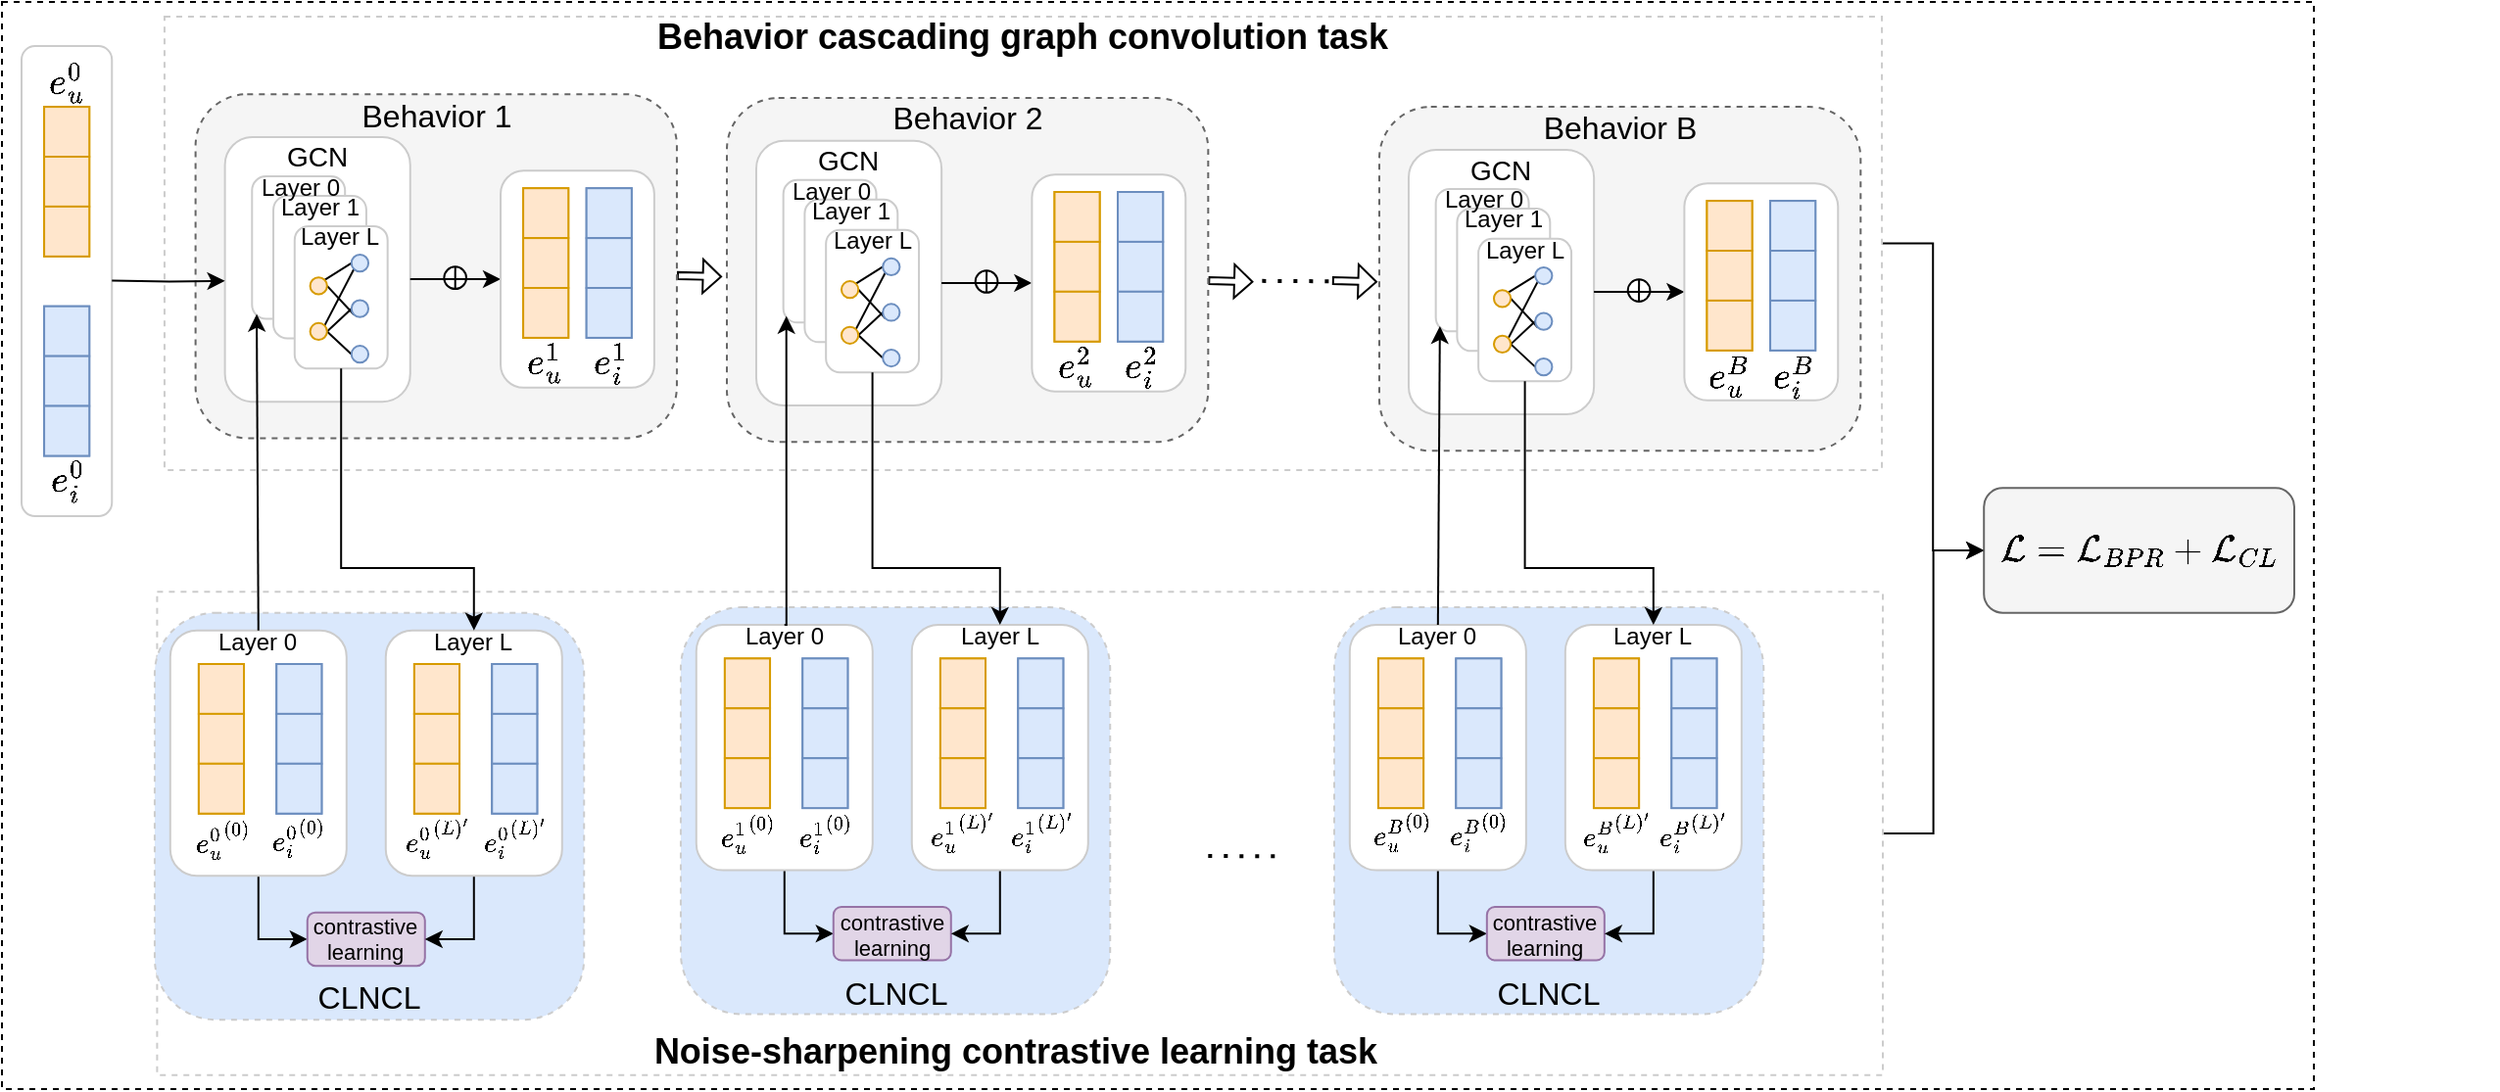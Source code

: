 <mxfile version="24.7.7">
  <diagram name="第 1 页" id="Skv8fpGebTwqSzIPjtRS">
    <mxGraphModel dx="1431" dy="773" grid="1" gridSize="10" guides="1" tooltips="1" connect="1" arrows="1" fold="1" page="1" pageScale="1" pageWidth="1180" pageHeight="563" math="1" shadow="0">
      <root>
        <mxCell id="0" />
        <mxCell id="1" parent="0" />
        <mxCell id="ADFXNQ-k6m2LrOCVavEQ-91" value="" style="rounded=0;whiteSpace=wrap;html=1;dashed=1;" parent="1" vertex="1">
          <mxGeometry y="0.95" width="1180" height="555" as="geometry" />
        </mxCell>
        <mxCell id="wrFZd82m7ZlRx0uGTqlU-270" style="edgeStyle=orthogonalEdgeStyle;rounded=0;orthogonalLoop=1;jettySize=auto;html=1;exitX=1;exitY=0.5;exitDx=0;exitDy=0;entryX=0;entryY=0.5;entryDx=0;entryDy=0;" parent="1" source="wrFZd82m7ZlRx0uGTqlU-268" target="wrFZd82m7ZlRx0uGTqlU-181" edge="1">
          <mxGeometry relative="1" as="geometry" />
        </mxCell>
        <mxCell id="wrFZd82m7ZlRx0uGTqlU-268" value="" style="rounded=0;whiteSpace=wrap;html=1;strokeColor=#CCCCCC;dashed=1;" parent="1" vertex="1">
          <mxGeometry x="79.2" y="302.09" width="880.8" height="246.82" as="geometry" />
        </mxCell>
        <mxCell id="wrFZd82m7ZlRx0uGTqlU-216" value="" style="rounded=1;whiteSpace=wrap;html=1;fillColor=#dae8fc;strokeColor=#CCCCCC;dashed=1;" parent="1" vertex="1">
          <mxGeometry x="77.97" y="312.82" width="219.14" height="207.77" as="geometry" />
        </mxCell>
        <mxCell id="wrFZd82m7ZlRx0uGTqlU-181" value="&lt;span style=&quot;color: rgb(0, 0, 0);&quot;&gt;&lt;font style=&quot;font-size: 16px;&quot;&gt;\(\mathcal{L}=\mathcal{L}_{BPR}+\mathcal{L}_{CL}\)&lt;/font&gt;&lt;/span&gt;" style="rounded=1;whiteSpace=wrap;html=1;fillColor=#f5f5f5;fontColor=#333333;strokeColor=#666666;" parent="1" vertex="1">
          <mxGeometry x="1011.6" y="249.18" width="158.4" height="63.64" as="geometry" />
        </mxCell>
        <mxCell id="wrFZd82m7ZlRx0uGTqlU-185" style="edgeStyle=orthogonalEdgeStyle;rounded=0;orthogonalLoop=1;jettySize=auto;html=1;exitX=1;exitY=0.5;exitDx=0;exitDy=0;entryX=0;entryY=0.5;entryDx=0;entryDy=0;" parent="1" source="wrFZd82m7ZlRx0uGTqlU-178" target="wrFZd82m7ZlRx0uGTqlU-181" edge="1">
          <mxGeometry relative="1" as="geometry" />
        </mxCell>
        <mxCell id="wrFZd82m7ZlRx0uGTqlU-178" value="" style="rounded=0;whiteSpace=wrap;html=1;strokeColor=#CCCCCC;dashed=1;" parent="1" vertex="1">
          <mxGeometry x="82.97" y="8.46" width="876.55" height="231.54" as="geometry" />
        </mxCell>
        <mxCell id="wrFZd82m7ZlRx0uGTqlU-18" value="" style="rounded=1;whiteSpace=wrap;html=1;strokeColor=#CCCCCC;" parent="1" vertex="1">
          <mxGeometry x="10" y="23.55" width="46.13" height="240" as="geometry" />
        </mxCell>
        <mxCell id="wrFZd82m7ZlRx0uGTqlU-13" value="" style="group;fillColor=#ffe6cc;strokeColor=#d79b00;" parent="1" vertex="1" connectable="0">
          <mxGeometry x="21.534" y="54.55" width="23.067" height="76.364" as="geometry" />
        </mxCell>
        <mxCell id="wrFZd82m7ZlRx0uGTqlU-10" value="" style="rounded=0;whiteSpace=wrap;html=1;fillColor=#ffe6cc;strokeColor=#d79b00;" parent="wrFZd82m7ZlRx0uGTqlU-13" vertex="1">
          <mxGeometry width="23.067" height="25.455" as="geometry" />
        </mxCell>
        <mxCell id="wrFZd82m7ZlRx0uGTqlU-11" value="" style="rounded=0;whiteSpace=wrap;html=1;fillColor=#ffe6cc;strokeColor=#d79b00;" parent="wrFZd82m7ZlRx0uGTqlU-13" vertex="1">
          <mxGeometry y="25.455" width="23.067" height="25.455" as="geometry" />
        </mxCell>
        <mxCell id="wrFZd82m7ZlRx0uGTqlU-12" value="" style="rounded=0;whiteSpace=wrap;html=1;fillColor=#ffe6cc;strokeColor=#d79b00;" parent="wrFZd82m7ZlRx0uGTqlU-13" vertex="1">
          <mxGeometry y="50.909" width="23.067" height="25.455" as="geometry" />
        </mxCell>
        <mxCell id="wrFZd82m7ZlRx0uGTqlU-14" value="" style="group;fillColor=#dae8fc;strokeColor=#6c8ebf;" parent="1" vertex="1" connectable="0">
          <mxGeometry x="21.534" y="156.368" width="23.067" height="76.364" as="geometry" />
        </mxCell>
        <mxCell id="wrFZd82m7ZlRx0uGTqlU-15" value="" style="rounded=0;whiteSpace=wrap;html=1;fillColor=#dae8fc;strokeColor=#6c8ebf;" parent="wrFZd82m7ZlRx0uGTqlU-14" vertex="1">
          <mxGeometry width="23.067" height="25.455" as="geometry" />
        </mxCell>
        <mxCell id="wrFZd82m7ZlRx0uGTqlU-16" value="" style="rounded=0;whiteSpace=wrap;html=1;fillColor=#dae8fc;strokeColor=#6c8ebf;" parent="wrFZd82m7ZlRx0uGTqlU-14" vertex="1">
          <mxGeometry y="25.455" width="23.067" height="25.455" as="geometry" />
        </mxCell>
        <mxCell id="wrFZd82m7ZlRx0uGTqlU-17" value="" style="rounded=0;whiteSpace=wrap;html=1;fillColor=#dae8fc;strokeColor=#6c8ebf;" parent="wrFZd82m7ZlRx0uGTqlU-14" vertex="1">
          <mxGeometry y="50.909" width="23.067" height="25.455" as="geometry" />
        </mxCell>
        <mxCell id="wrFZd82m7ZlRx0uGTqlU-20" value="&lt;font style=&quot;font-size: 16px;&quot;&gt;\(e_u^0\)&lt;/font&gt;" style="text;html=1;align=center;verticalAlign=middle;whiteSpace=wrap;rounded=0;" parent="1" vertex="1">
          <mxGeometry x="15.767" y="29.095" width="34.601" height="25.455" as="geometry" />
        </mxCell>
        <mxCell id="wrFZd82m7ZlRx0uGTqlU-21" value="&lt;font style=&quot;font-size: 16px;&quot;&gt;\(e_i^0\)&lt;/font&gt;" style="text;html=1;align=center;verticalAlign=middle;whiteSpace=wrap;rounded=0;" parent="1" vertex="1">
          <mxGeometry x="15.767" y="232.732" width="34.601" height="25.455" as="geometry" />
        </mxCell>
        <mxCell id="wrFZd82m7ZlRx0uGTqlU-131" value="" style="shape=flexArrow;endArrow=classic;html=1;rounded=0;endWidth=12.637;endSize=2.755;width=3.519;" parent="1" edge="1">
          <mxGeometry width="50" height="50" relative="1" as="geometry">
            <mxPoint x="344.473" y="140.69" as="sourcePoint" />
            <mxPoint x="367.54" y="141.301" as="targetPoint" />
          </mxGeometry>
        </mxCell>
        <mxCell id="wrFZd82m7ZlRx0uGTqlU-134" value="" style="group" parent="1" vertex="1" connectable="0">
          <mxGeometry x="98.808" y="48.091" width="245.665" height="190.909" as="geometry" />
        </mxCell>
        <mxCell id="wrFZd82m7ZlRx0uGTqlU-90" value="" style="rounded=1;whiteSpace=wrap;html=1;dashed=1;strokeColor=#666666;fillColor=#f5f5f5;fontColor=#333333;" parent="wrFZd82m7ZlRx0uGTqlU-134" vertex="1">
          <mxGeometry width="245.665" height="175.636" as="geometry" />
        </mxCell>
        <mxCell id="wrFZd82m7ZlRx0uGTqlU-48" value="" style="group" parent="wrFZd82m7ZlRx0uGTqlU-134" vertex="1" connectable="0">
          <mxGeometry x="14.994" y="10.182" width="219.137" height="180.727" as="geometry" />
        </mxCell>
        <mxCell id="wrFZd82m7ZlRx0uGTqlU-132" value="&lt;font style=&quot;font-size: 16px;&quot;&gt;Behavior 1&lt;/font&gt;" style="text;html=1;align=center;verticalAlign=middle;whiteSpace=wrap;rounded=0;fontSize=10;" parent="wrFZd82m7ZlRx0uGTqlU-48" vertex="1">
          <mxGeometry x="66.196" y="-11.182" width="84.13" height="22.91" as="geometry" />
        </mxCell>
        <mxCell id="L-R39DA58GsVGIzYsclh-1" value="" style="group" parent="wrFZd82m7ZlRx0uGTqlU-48" vertex="1" connectable="0">
          <mxGeometry y="11.73" width="94.58" height="145.091" as="geometry" />
        </mxCell>
        <mxCell id="wrFZd82m7ZlRx0uGTqlU-47" value="" style="rounded=1;whiteSpace=wrap;html=1;strokeColor=#CCCCCC;" parent="L-R39DA58GsVGIzYsclh-1" vertex="1">
          <mxGeometry width="94.58" height="135.09" as="geometry" />
        </mxCell>
        <mxCell id="wrFZd82m7ZlRx0uGTqlU-42" value="" style="rounded=1;whiteSpace=wrap;html=1;strokeColor=#CCCCCC;" parent="L-R39DA58GsVGIzYsclh-1" vertex="1">
          <mxGeometry x="13.84" y="19.998" width="47.452" height="72.727" as="geometry" />
        </mxCell>
        <mxCell id="wrFZd82m7ZlRx0uGTqlU-44" value="" style="group" parent="L-R39DA58GsVGIzYsclh-1" vertex="1" connectable="0">
          <mxGeometry x="13.84" y="7.818" width="69.201" height="101.818" as="geometry" />
        </mxCell>
        <mxCell id="wrFZd82m7ZlRx0uGTqlU-40" value="" style="rounded=1;whiteSpace=wrap;html=1;strokeColor=#CCCCCC;" parent="wrFZd82m7ZlRx0uGTqlU-44" vertex="1">
          <mxGeometry x="10.877" y="22.175" width="47.452" height="72.727" as="geometry" />
        </mxCell>
        <mxCell id="wrFZd82m7ZlRx0uGTqlU-33" value="" style="rounded=1;whiteSpace=wrap;html=1;strokeColor=#CCCCCC;" parent="wrFZd82m7ZlRx0uGTqlU-44" vertex="1">
          <mxGeometry x="21.749" y="37.631" width="47.452" height="72.727" as="geometry" />
        </mxCell>
        <mxCell id="wrFZd82m7ZlRx0uGTqlU-34" value="&lt;font style=&quot;font-size: 12px;&quot;&gt;Layer L&lt;/font&gt;" style="text;html=1;align=center;verticalAlign=middle;whiteSpace=wrap;rounded=0;fontSize=6;" parent="wrFZd82m7ZlRx0uGTqlU-44" vertex="1">
          <mxGeometry x="21.749" y="37.631" width="47.452" height="11.636" as="geometry" />
        </mxCell>
        <mxCell id="wrFZd82m7ZlRx0uGTqlU-39" value="" style="group" parent="wrFZd82m7ZlRx0uGTqlU-44" vertex="1" connectable="0">
          <mxGeometry x="29.658" y="52.176" width="31.635" height="58.182" as="geometry" />
        </mxCell>
        <mxCell id="wrFZd82m7ZlRx0uGTqlU-28" style="rounded=0;orthogonalLoop=1;jettySize=auto;html=1;exitX=1;exitY=0;exitDx=0;exitDy=0;entryX=0;entryY=0.5;entryDx=0;entryDy=0;curved=0;endArrow=none;endFill=0;" parent="wrFZd82m7ZlRx0uGTqlU-39" source="wrFZd82m7ZlRx0uGTqlU-23" target="wrFZd82m7ZlRx0uGTqlU-25" edge="1">
          <mxGeometry relative="1" as="geometry" />
        </mxCell>
        <mxCell id="wrFZd82m7ZlRx0uGTqlU-29" style="rounded=0;orthogonalLoop=1;jettySize=auto;html=1;exitX=1;exitY=0.5;exitDx=0;exitDy=0;entryX=0;entryY=1;entryDx=0;entryDy=0;endArrow=none;endFill=0;" parent="wrFZd82m7ZlRx0uGTqlU-39" source="wrFZd82m7ZlRx0uGTqlU-23" target="wrFZd82m7ZlRx0uGTqlU-26" edge="1">
          <mxGeometry relative="1" as="geometry" />
        </mxCell>
        <mxCell id="wrFZd82m7ZlRx0uGTqlU-23" value="" style="ellipse;whiteSpace=wrap;html=1;aspect=fixed;fillColor=#ffe6cc;strokeColor=#d79b00;" parent="wrFZd82m7ZlRx0uGTqlU-39" vertex="1">
          <mxGeometry y="11.636" width="8.633" height="8.633" as="geometry" />
        </mxCell>
        <mxCell id="wrFZd82m7ZlRx0uGTqlU-30" style="rounded=0;orthogonalLoop=1;jettySize=auto;html=1;exitX=1;exitY=0;exitDx=0;exitDy=0;entryX=0;entryY=1;entryDx=0;entryDy=0;endArrow=none;endFill=0;" parent="wrFZd82m7ZlRx0uGTqlU-39" source="wrFZd82m7ZlRx0uGTqlU-24" target="wrFZd82m7ZlRx0uGTqlU-25" edge="1">
          <mxGeometry relative="1" as="geometry" />
        </mxCell>
        <mxCell id="wrFZd82m7ZlRx0uGTqlU-31" style="rounded=0;orthogonalLoop=1;jettySize=auto;html=1;exitX=1;exitY=0.5;exitDx=0;exitDy=0;entryX=0;entryY=0.5;entryDx=0;entryDy=0;endArrow=none;endFill=0;" parent="wrFZd82m7ZlRx0uGTqlU-39" source="wrFZd82m7ZlRx0uGTqlU-24" target="wrFZd82m7ZlRx0uGTqlU-26" edge="1">
          <mxGeometry relative="1" as="geometry" />
        </mxCell>
        <mxCell id="wrFZd82m7ZlRx0uGTqlU-32" style="rounded=0;orthogonalLoop=1;jettySize=auto;html=1;exitX=1;exitY=0.5;exitDx=0;exitDy=0;entryX=0;entryY=0.5;entryDx=0;entryDy=0;endArrow=none;endFill=0;" parent="wrFZd82m7ZlRx0uGTqlU-39" source="wrFZd82m7ZlRx0uGTqlU-24" target="wrFZd82m7ZlRx0uGTqlU-27" edge="1">
          <mxGeometry relative="1" as="geometry" />
        </mxCell>
        <mxCell id="wrFZd82m7ZlRx0uGTqlU-24" value="" style="ellipse;whiteSpace=wrap;html=1;aspect=fixed;fillColor=#ffe6cc;strokeColor=#d79b00;" parent="wrFZd82m7ZlRx0uGTqlU-39" vertex="1">
          <mxGeometry y="34.909" width="8.633" height="8.633" as="geometry" />
        </mxCell>
        <mxCell id="wrFZd82m7ZlRx0uGTqlU-25" value="" style="ellipse;whiteSpace=wrap;html=1;aspect=fixed;fillColor=#dae8fc;strokeColor=#6c8ebf;" parent="wrFZd82m7ZlRx0uGTqlU-39" vertex="1">
          <mxGeometry x="21.09" width="8.633" height="8.633" as="geometry" />
        </mxCell>
        <mxCell id="wrFZd82m7ZlRx0uGTqlU-26" value="" style="ellipse;whiteSpace=wrap;html=1;aspect=fixed;fillColor=#dae8fc;strokeColor=#6c8ebf;" parent="wrFZd82m7ZlRx0uGTqlU-39" vertex="1">
          <mxGeometry x="21.09" y="23.273" width="8.633" height="8.633" as="geometry" />
        </mxCell>
        <mxCell id="wrFZd82m7ZlRx0uGTqlU-27" value="" style="ellipse;whiteSpace=wrap;html=1;aspect=fixed;fillColor=#dae8fc;strokeColor=#6c8ebf;" parent="wrFZd82m7ZlRx0uGTqlU-39" vertex="1">
          <mxGeometry x="21.09" y="46.545" width="8.633" height="8.633" as="geometry" />
        </mxCell>
        <mxCell id="wrFZd82m7ZlRx0uGTqlU-41" value="&lt;font style=&quot;font-size: 12px;&quot;&gt;Layer 1&lt;/font&gt;" style="text;html=1;align=center;verticalAlign=middle;whiteSpace=wrap;rounded=0;fontSize=6;" parent="wrFZd82m7ZlRx0uGTqlU-44" vertex="1">
          <mxGeometry x="10.877" y="22.175" width="47.452" height="11.636" as="geometry" />
        </mxCell>
        <mxCell id="wrFZd82m7ZlRx0uGTqlU-43" value="&lt;font style=&quot;font-size: 12px;&quot;&gt;Layer 0&lt;/font&gt;" style="text;html=1;align=center;verticalAlign=middle;whiteSpace=wrap;rounded=0;fontSize=6;" parent="L-R39DA58GsVGIzYsclh-1" vertex="1">
          <mxGeometry x="15.422" y="19.998" width="47.452" height="11.636" as="geometry" />
        </mxCell>
        <mxCell id="wrFZd82m7ZlRx0uGTqlU-45" value="&lt;font style=&quot;font-size: 14px;&quot;&gt;GCN&lt;/font&gt;" style="text;html=1;align=center;verticalAlign=middle;whiteSpace=wrap;rounded=0;" parent="L-R39DA58GsVGIzYsclh-1" vertex="1">
          <mxGeometry x="25.308" y="-2.454" width="43.966" height="25.455" as="geometry" />
        </mxCell>
        <mxCell id="wrFZd82m7ZlRx0uGTqlU-57" value="" style="group" parent="wrFZd82m7ZlRx0uGTqlU-48" vertex="1" connectable="0">
          <mxGeometry x="94.575" y="77.912" width="46.134" height="12.727" as="geometry" />
        </mxCell>
        <mxCell id="wrFZd82m7ZlRx0uGTqlU-54" value="" style="ellipse;whiteSpace=wrap;html=1;aspect=fixed;" parent="wrFZd82m7ZlRx0uGTqlU-57" vertex="1">
          <mxGeometry x="17.3" width="11.331" height="11.331" as="geometry" />
        </mxCell>
        <mxCell id="wrFZd82m7ZlRx0uGTqlU-55" value="" style="endArrow=classic;html=1;rounded=0;" parent="wrFZd82m7ZlRx0uGTqlU-57" edge="1">
          <mxGeometry width="50" height="50" relative="1" as="geometry">
            <mxPoint y="6.364" as="sourcePoint" />
            <mxPoint x="46.134" y="6.364" as="targetPoint" />
          </mxGeometry>
        </mxCell>
        <mxCell id="wrFZd82m7ZlRx0uGTqlU-56" value="" style="endArrow=none;html=1;rounded=0;exitX=0.5;exitY=1;exitDx=0;exitDy=0;" parent="wrFZd82m7ZlRx0uGTqlU-57" source="wrFZd82m7ZlRx0uGTqlU-54" edge="1">
          <mxGeometry width="50" height="50" relative="1" as="geometry">
            <mxPoint x="22.986" y="6.364" as="sourcePoint" />
            <mxPoint x="22.986" as="targetPoint" />
          </mxGeometry>
        </mxCell>
        <mxCell id="wrFZd82m7ZlRx0uGTqlU-87" value="" style="rounded=1;whiteSpace=wrap;html=1;strokeColor=#CCCCCC;" parent="wrFZd82m7ZlRx0uGTqlU-48" vertex="1">
          <mxGeometry x="140.709" y="28.912" width="78.428" height="110.727" as="geometry" />
        </mxCell>
        <mxCell id="wrFZd82m7ZlRx0uGTqlU-58" value="" style="group;fillColor=#ffe6cc;strokeColor=#d79b00;" parent="wrFZd82m7ZlRx0uGTqlU-48" vertex="1" connectable="0">
          <mxGeometry x="152.243" y="37.821" width="23.067" height="76.364" as="geometry" />
        </mxCell>
        <mxCell id="wrFZd82m7ZlRx0uGTqlU-59" value="" style="rounded=0;whiteSpace=wrap;html=1;fillColor=#ffe6cc;strokeColor=#d79b00;" parent="wrFZd82m7ZlRx0uGTqlU-58" vertex="1">
          <mxGeometry width="23.067" height="25.455" as="geometry" />
        </mxCell>
        <mxCell id="wrFZd82m7ZlRx0uGTqlU-60" value="" style="rounded=0;whiteSpace=wrap;html=1;fillColor=#ffe6cc;strokeColor=#d79b00;" parent="wrFZd82m7ZlRx0uGTqlU-58" vertex="1">
          <mxGeometry y="25.455" width="23.067" height="25.455" as="geometry" />
        </mxCell>
        <mxCell id="wrFZd82m7ZlRx0uGTqlU-61" value="" style="rounded=0;whiteSpace=wrap;html=1;fillColor=#ffe6cc;strokeColor=#d79b00;" parent="wrFZd82m7ZlRx0uGTqlU-58" vertex="1">
          <mxGeometry y="50.909" width="23.067" height="25.455" as="geometry" />
        </mxCell>
        <mxCell id="wrFZd82m7ZlRx0uGTqlU-62" value="" style="group;fillColor=#dae8fc;strokeColor=#6c8ebf;" parent="wrFZd82m7ZlRx0uGTqlU-48" vertex="1" connectable="0">
          <mxGeometry x="184.537" y="37.821" width="23.067" height="76.364" as="geometry" />
        </mxCell>
        <mxCell id="wrFZd82m7ZlRx0uGTqlU-63" value="" style="rounded=0;whiteSpace=wrap;html=1;fillColor=#dae8fc;strokeColor=#6c8ebf;" parent="wrFZd82m7ZlRx0uGTqlU-62" vertex="1">
          <mxGeometry width="23.067" height="25.455" as="geometry" />
        </mxCell>
        <mxCell id="wrFZd82m7ZlRx0uGTqlU-64" value="" style="rounded=0;whiteSpace=wrap;html=1;fillColor=#dae8fc;strokeColor=#6c8ebf;" parent="wrFZd82m7ZlRx0uGTqlU-62" vertex="1">
          <mxGeometry y="25.455" width="23.067" height="25.455" as="geometry" />
        </mxCell>
        <mxCell id="wrFZd82m7ZlRx0uGTqlU-65" value="" style="rounded=0;whiteSpace=wrap;html=1;fillColor=#dae8fc;strokeColor=#6c8ebf;" parent="wrFZd82m7ZlRx0uGTqlU-62" vertex="1">
          <mxGeometry y="50.909" width="23.067" height="25.455" as="geometry" />
        </mxCell>
        <mxCell id="wrFZd82m7ZlRx0uGTqlU-89" value="&lt;font style=&quot;font-size: 16px;&quot;&gt;\(e_i^1\)&lt;/font&gt;" style="text;html=1;align=center;verticalAlign=middle;whiteSpace=wrap;rounded=0;" parent="wrFZd82m7ZlRx0uGTqlU-48" vertex="1">
          <mxGeometry x="178.77" y="114.185" width="34.601" height="25.455" as="geometry" />
        </mxCell>
        <mxCell id="wrFZd82m7ZlRx0uGTqlU-88" value="&lt;font style=&quot;font-size: 16px;&quot;&gt;\(e_u^1\)&lt;/font&gt;" style="text;html=1;align=center;verticalAlign=middle;whiteSpace=wrap;rounded=0;" parent="wrFZd82m7ZlRx0uGTqlU-48" vertex="1">
          <mxGeometry x="146.476" y="114.185" width="34.601" height="25.455" as="geometry" />
        </mxCell>
        <mxCell id="wrFZd82m7ZlRx0uGTqlU-175" value="" style="shape=flexArrow;endArrow=classic;html=1;rounded=0;endWidth=12.637;endSize=2.755;width=3.519;" parent="1" edge="1">
          <mxGeometry width="50" height="50" relative="1" as="geometry">
            <mxPoint x="615.664" y="143.24" as="sourcePoint" />
            <mxPoint x="638.732" y="143.851" as="targetPoint" />
          </mxGeometry>
        </mxCell>
        <mxCell id="wrFZd82m7ZlRx0uGTqlU-176" value="" style="endArrow=none;dashed=1;html=1;dashPattern=1 3;strokeWidth=2;rounded=0;" parent="1" edge="1">
          <mxGeometry width="50" height="50" relative="1" as="geometry">
            <mxPoint x="643.192" y="143.43" as="sourcePoint" />
            <mxPoint x="677.792" y="143.608" as="targetPoint" />
          </mxGeometry>
        </mxCell>
        <mxCell id="wrFZd82m7ZlRx0uGTqlU-177" value="" style="shape=flexArrow;endArrow=classic;html=1;rounded=0;endWidth=12.637;endSize=2.755;width=3.519;" parent="1" edge="1">
          <mxGeometry width="50" height="50" relative="1" as="geometry">
            <mxPoint x="678.946" y="143.24" as="sourcePoint" />
            <mxPoint x="702.013" y="143.851" as="targetPoint" />
          </mxGeometry>
        </mxCell>
        <mxCell id="wrFZd82m7ZlRx0uGTqlU-267" value="&lt;font style=&quot;font-size: 18px;&quot;&gt;Behavior cascading graph convolution task&lt;/font&gt;" style="text;html=1;align=center;verticalAlign=middle;whiteSpace=wrap;rounded=0;fontStyle=1;fontSize=15;" parent="1" vertex="1">
          <mxGeometry x="312.49" width="417.51" height="38.18" as="geometry" />
        </mxCell>
        <mxCell id="wrFZd82m7ZlRx0uGTqlU-269" value="&lt;font style=&quot;font-size: 18px;&quot;&gt;Noise-sharpening contrastive learning task&lt;/font&gt;" style="text;html=1;align=center;verticalAlign=middle;whiteSpace=wrap;rounded=0;fontStyle=1;fontSize=15;" parent="1" vertex="1">
          <mxGeometry x="322.91" y="517.77" width="389.13" height="38.18" as="geometry" />
        </mxCell>
        <mxCell id="wrFZd82m7ZlRx0uGTqlU-271" style="edgeStyle=orthogonalEdgeStyle;rounded=0;orthogonalLoop=1;jettySize=auto;html=1;exitX=1;exitY=0.5;exitDx=0;exitDy=0;" parent="1" edge="1">
          <mxGeometry relative="1" as="geometry">
            <mxPoint x="113.802" y="143.397" as="targetPoint" />
            <mxPoint x="56.13" y="143.19" as="sourcePoint" />
          </mxGeometry>
        </mxCell>
        <mxCell id="Na07OjZ7y4RGa-TnaFbp-10" value="" style="endArrow=none;dashed=1;html=1;dashPattern=1 3;strokeWidth=2;rounded=0;" parent="1" edge="1">
          <mxGeometry width="50" height="50" relative="1" as="geometry">
            <mxPoint x="615.662" y="437.0" as="sourcePoint" />
            <mxPoint x="650.262" y="437.178" as="targetPoint" />
          </mxGeometry>
        </mxCell>
        <mxCell id="ADFXNQ-k6m2LrOCVavEQ-92" value="" style="group" parent="1" vertex="1" connectable="0">
          <mxGeometry x="369.998" y="50.001" width="245.665" height="190.909" as="geometry" />
        </mxCell>
        <mxCell id="ADFXNQ-k6m2LrOCVavEQ-93" value="" style="rounded=1;whiteSpace=wrap;html=1;dashed=1;strokeColor=#666666;fillColor=#f5f5f5;fontColor=#333333;" parent="ADFXNQ-k6m2LrOCVavEQ-92" vertex="1">
          <mxGeometry width="245.665" height="175.636" as="geometry" />
        </mxCell>
        <mxCell id="ADFXNQ-k6m2LrOCVavEQ-94" value="" style="group" parent="ADFXNQ-k6m2LrOCVavEQ-92" vertex="1" connectable="0">
          <mxGeometry x="14.994" y="10.182" width="219.137" height="180.727" as="geometry" />
        </mxCell>
        <mxCell id="ADFXNQ-k6m2LrOCVavEQ-95" value="&lt;font style=&quot;font-size: 16px;&quot;&gt;Behavior 2&lt;/font&gt;" style="text;html=1;align=center;verticalAlign=middle;whiteSpace=wrap;rounded=0;fontSize=10;" parent="ADFXNQ-k6m2LrOCVavEQ-94" vertex="1">
          <mxGeometry x="66.196" y="-11.182" width="84.13" height="22.91" as="geometry" />
        </mxCell>
        <mxCell id="ADFXNQ-k6m2LrOCVavEQ-96" value="" style="group" parent="ADFXNQ-k6m2LrOCVavEQ-94" vertex="1" connectable="0">
          <mxGeometry y="11.73" width="94.58" height="145.091" as="geometry" />
        </mxCell>
        <mxCell id="ADFXNQ-k6m2LrOCVavEQ-97" value="" style="rounded=1;whiteSpace=wrap;html=1;strokeColor=#CCCCCC;" parent="ADFXNQ-k6m2LrOCVavEQ-96" vertex="1">
          <mxGeometry width="94.58" height="135.09" as="geometry" />
        </mxCell>
        <mxCell id="ADFXNQ-k6m2LrOCVavEQ-98" value="" style="rounded=1;whiteSpace=wrap;html=1;strokeColor=#CCCCCC;" parent="ADFXNQ-k6m2LrOCVavEQ-96" vertex="1">
          <mxGeometry x="13.84" y="19.998" width="47.452" height="72.727" as="geometry" />
        </mxCell>
        <mxCell id="ADFXNQ-k6m2LrOCVavEQ-99" value="" style="group" parent="ADFXNQ-k6m2LrOCVavEQ-96" vertex="1" connectable="0">
          <mxGeometry x="13.84" y="7.818" width="69.201" height="101.818" as="geometry" />
        </mxCell>
        <mxCell id="ADFXNQ-k6m2LrOCVavEQ-100" value="" style="rounded=1;whiteSpace=wrap;html=1;strokeColor=#CCCCCC;" parent="ADFXNQ-k6m2LrOCVavEQ-99" vertex="1">
          <mxGeometry x="10.877" y="22.175" width="47.452" height="72.727" as="geometry" />
        </mxCell>
        <mxCell id="ADFXNQ-k6m2LrOCVavEQ-101" value="" style="rounded=1;whiteSpace=wrap;html=1;strokeColor=#CCCCCC;" parent="ADFXNQ-k6m2LrOCVavEQ-99" vertex="1">
          <mxGeometry x="21.749" y="37.631" width="47.452" height="72.727" as="geometry" />
        </mxCell>
        <mxCell id="ADFXNQ-k6m2LrOCVavEQ-102" value="&lt;font style=&quot;font-size: 12px;&quot;&gt;Layer L&lt;/font&gt;" style="text;html=1;align=center;verticalAlign=middle;whiteSpace=wrap;rounded=0;fontSize=6;" parent="ADFXNQ-k6m2LrOCVavEQ-99" vertex="1">
          <mxGeometry x="21.749" y="37.631" width="47.452" height="11.636" as="geometry" />
        </mxCell>
        <mxCell id="ADFXNQ-k6m2LrOCVavEQ-103" value="" style="group" parent="ADFXNQ-k6m2LrOCVavEQ-99" vertex="1" connectable="0">
          <mxGeometry x="29.658" y="52.176" width="31.635" height="58.182" as="geometry" />
        </mxCell>
        <mxCell id="ADFXNQ-k6m2LrOCVavEQ-104" style="rounded=0;orthogonalLoop=1;jettySize=auto;html=1;exitX=1;exitY=0;exitDx=0;exitDy=0;entryX=0;entryY=0.5;entryDx=0;entryDy=0;curved=0;endArrow=none;endFill=0;" parent="ADFXNQ-k6m2LrOCVavEQ-103" source="ADFXNQ-k6m2LrOCVavEQ-106" target="ADFXNQ-k6m2LrOCVavEQ-111" edge="1">
          <mxGeometry relative="1" as="geometry" />
        </mxCell>
        <mxCell id="ADFXNQ-k6m2LrOCVavEQ-105" style="rounded=0;orthogonalLoop=1;jettySize=auto;html=1;exitX=1;exitY=0.5;exitDx=0;exitDy=0;entryX=0;entryY=1;entryDx=0;entryDy=0;endArrow=none;endFill=0;" parent="ADFXNQ-k6m2LrOCVavEQ-103" source="ADFXNQ-k6m2LrOCVavEQ-106" target="ADFXNQ-k6m2LrOCVavEQ-112" edge="1">
          <mxGeometry relative="1" as="geometry" />
        </mxCell>
        <mxCell id="ADFXNQ-k6m2LrOCVavEQ-106" value="" style="ellipse;whiteSpace=wrap;html=1;aspect=fixed;fillColor=#ffe6cc;strokeColor=#d79b00;" parent="ADFXNQ-k6m2LrOCVavEQ-103" vertex="1">
          <mxGeometry y="11.636" width="8.633" height="8.633" as="geometry" />
        </mxCell>
        <mxCell id="ADFXNQ-k6m2LrOCVavEQ-107" style="rounded=0;orthogonalLoop=1;jettySize=auto;html=1;exitX=1;exitY=0;exitDx=0;exitDy=0;entryX=0;entryY=1;entryDx=0;entryDy=0;endArrow=none;endFill=0;" parent="ADFXNQ-k6m2LrOCVavEQ-103" source="ADFXNQ-k6m2LrOCVavEQ-110" target="ADFXNQ-k6m2LrOCVavEQ-111" edge="1">
          <mxGeometry relative="1" as="geometry" />
        </mxCell>
        <mxCell id="ADFXNQ-k6m2LrOCVavEQ-108" style="rounded=0;orthogonalLoop=1;jettySize=auto;html=1;exitX=1;exitY=0.5;exitDx=0;exitDy=0;entryX=0;entryY=0.5;entryDx=0;entryDy=0;endArrow=none;endFill=0;" parent="ADFXNQ-k6m2LrOCVavEQ-103" source="ADFXNQ-k6m2LrOCVavEQ-110" target="ADFXNQ-k6m2LrOCVavEQ-112" edge="1">
          <mxGeometry relative="1" as="geometry" />
        </mxCell>
        <mxCell id="ADFXNQ-k6m2LrOCVavEQ-109" style="rounded=0;orthogonalLoop=1;jettySize=auto;html=1;exitX=1;exitY=0.5;exitDx=0;exitDy=0;entryX=0;entryY=0.5;entryDx=0;entryDy=0;endArrow=none;endFill=0;" parent="ADFXNQ-k6m2LrOCVavEQ-103" source="ADFXNQ-k6m2LrOCVavEQ-110" target="ADFXNQ-k6m2LrOCVavEQ-113" edge="1">
          <mxGeometry relative="1" as="geometry" />
        </mxCell>
        <mxCell id="ADFXNQ-k6m2LrOCVavEQ-110" value="" style="ellipse;whiteSpace=wrap;html=1;aspect=fixed;fillColor=#ffe6cc;strokeColor=#d79b00;" parent="ADFXNQ-k6m2LrOCVavEQ-103" vertex="1">
          <mxGeometry y="34.909" width="8.633" height="8.633" as="geometry" />
        </mxCell>
        <mxCell id="ADFXNQ-k6m2LrOCVavEQ-111" value="" style="ellipse;whiteSpace=wrap;html=1;aspect=fixed;fillColor=#dae8fc;strokeColor=#6c8ebf;" parent="ADFXNQ-k6m2LrOCVavEQ-103" vertex="1">
          <mxGeometry x="21.09" width="8.633" height="8.633" as="geometry" />
        </mxCell>
        <mxCell id="ADFXNQ-k6m2LrOCVavEQ-112" value="" style="ellipse;whiteSpace=wrap;html=1;aspect=fixed;fillColor=#dae8fc;strokeColor=#6c8ebf;" parent="ADFXNQ-k6m2LrOCVavEQ-103" vertex="1">
          <mxGeometry x="21.09" y="23.273" width="8.633" height="8.633" as="geometry" />
        </mxCell>
        <mxCell id="ADFXNQ-k6m2LrOCVavEQ-113" value="" style="ellipse;whiteSpace=wrap;html=1;aspect=fixed;fillColor=#dae8fc;strokeColor=#6c8ebf;" parent="ADFXNQ-k6m2LrOCVavEQ-103" vertex="1">
          <mxGeometry x="21.09" y="46.545" width="8.633" height="8.633" as="geometry" />
        </mxCell>
        <mxCell id="ADFXNQ-k6m2LrOCVavEQ-114" value="&lt;font style=&quot;font-size: 12px;&quot;&gt;Layer 1&lt;/font&gt;" style="text;html=1;align=center;verticalAlign=middle;whiteSpace=wrap;rounded=0;fontSize=6;" parent="ADFXNQ-k6m2LrOCVavEQ-99" vertex="1">
          <mxGeometry x="10.877" y="22.175" width="47.452" height="11.636" as="geometry" />
        </mxCell>
        <mxCell id="ADFXNQ-k6m2LrOCVavEQ-115" value="&lt;font style=&quot;font-size: 12px;&quot;&gt;Layer 0&lt;/font&gt;" style="text;html=1;align=center;verticalAlign=middle;whiteSpace=wrap;rounded=0;fontSize=6;" parent="ADFXNQ-k6m2LrOCVavEQ-96" vertex="1">
          <mxGeometry x="15.422" y="19.998" width="47.452" height="11.636" as="geometry" />
        </mxCell>
        <mxCell id="ADFXNQ-k6m2LrOCVavEQ-116" value="&lt;font style=&quot;font-size: 14px;&quot;&gt;GCN&lt;/font&gt;" style="text;html=1;align=center;verticalAlign=middle;whiteSpace=wrap;rounded=0;" parent="ADFXNQ-k6m2LrOCVavEQ-96" vertex="1">
          <mxGeometry x="25.308" y="-2.454" width="43.966" height="25.455" as="geometry" />
        </mxCell>
        <mxCell id="ADFXNQ-k6m2LrOCVavEQ-117" value="" style="group" parent="ADFXNQ-k6m2LrOCVavEQ-94" vertex="1" connectable="0">
          <mxGeometry x="94.575" y="77.912" width="46.134" height="12.727" as="geometry" />
        </mxCell>
        <mxCell id="ADFXNQ-k6m2LrOCVavEQ-118" value="" style="ellipse;whiteSpace=wrap;html=1;aspect=fixed;" parent="ADFXNQ-k6m2LrOCVavEQ-117" vertex="1">
          <mxGeometry x="17.3" width="11.331" height="11.331" as="geometry" />
        </mxCell>
        <mxCell id="ADFXNQ-k6m2LrOCVavEQ-119" value="" style="endArrow=classic;html=1;rounded=0;" parent="ADFXNQ-k6m2LrOCVavEQ-117" edge="1">
          <mxGeometry width="50" height="50" relative="1" as="geometry">
            <mxPoint y="6.364" as="sourcePoint" />
            <mxPoint x="46.134" y="6.364" as="targetPoint" />
          </mxGeometry>
        </mxCell>
        <mxCell id="ADFXNQ-k6m2LrOCVavEQ-120" value="" style="endArrow=none;html=1;rounded=0;exitX=0.5;exitY=1;exitDx=0;exitDy=0;" parent="ADFXNQ-k6m2LrOCVavEQ-117" source="ADFXNQ-k6m2LrOCVavEQ-118" edge="1">
          <mxGeometry width="50" height="50" relative="1" as="geometry">
            <mxPoint x="22.986" y="6.364" as="sourcePoint" />
            <mxPoint x="22.986" as="targetPoint" />
          </mxGeometry>
        </mxCell>
        <mxCell id="ADFXNQ-k6m2LrOCVavEQ-121" value="" style="rounded=1;whiteSpace=wrap;html=1;strokeColor=#CCCCCC;" parent="ADFXNQ-k6m2LrOCVavEQ-94" vertex="1">
          <mxGeometry x="140.709" y="28.912" width="78.428" height="110.727" as="geometry" />
        </mxCell>
        <mxCell id="ADFXNQ-k6m2LrOCVavEQ-122" value="" style="group;fillColor=#ffe6cc;strokeColor=#d79b00;" parent="ADFXNQ-k6m2LrOCVavEQ-94" vertex="1" connectable="0">
          <mxGeometry x="152.243" y="37.821" width="23.067" height="76.364" as="geometry" />
        </mxCell>
        <mxCell id="ADFXNQ-k6m2LrOCVavEQ-123" value="" style="rounded=0;whiteSpace=wrap;html=1;fillColor=#ffe6cc;strokeColor=#d79b00;" parent="ADFXNQ-k6m2LrOCVavEQ-122" vertex="1">
          <mxGeometry width="23.067" height="25.455" as="geometry" />
        </mxCell>
        <mxCell id="ADFXNQ-k6m2LrOCVavEQ-124" value="" style="rounded=0;whiteSpace=wrap;html=1;fillColor=#ffe6cc;strokeColor=#d79b00;" parent="ADFXNQ-k6m2LrOCVavEQ-122" vertex="1">
          <mxGeometry y="25.455" width="23.067" height="25.455" as="geometry" />
        </mxCell>
        <mxCell id="ADFXNQ-k6m2LrOCVavEQ-125" value="" style="rounded=0;whiteSpace=wrap;html=1;fillColor=#ffe6cc;strokeColor=#d79b00;" parent="ADFXNQ-k6m2LrOCVavEQ-122" vertex="1">
          <mxGeometry y="50.909" width="23.067" height="25.455" as="geometry" />
        </mxCell>
        <mxCell id="ADFXNQ-k6m2LrOCVavEQ-126" value="" style="group;fillColor=#dae8fc;strokeColor=#6c8ebf;" parent="ADFXNQ-k6m2LrOCVavEQ-94" vertex="1" connectable="0">
          <mxGeometry x="184.537" y="37.821" width="23.067" height="76.364" as="geometry" />
        </mxCell>
        <mxCell id="ADFXNQ-k6m2LrOCVavEQ-127" value="" style="rounded=0;whiteSpace=wrap;html=1;fillColor=#dae8fc;strokeColor=#6c8ebf;" parent="ADFXNQ-k6m2LrOCVavEQ-126" vertex="1">
          <mxGeometry width="23.067" height="25.455" as="geometry" />
        </mxCell>
        <mxCell id="ADFXNQ-k6m2LrOCVavEQ-128" value="" style="rounded=0;whiteSpace=wrap;html=1;fillColor=#dae8fc;strokeColor=#6c8ebf;" parent="ADFXNQ-k6m2LrOCVavEQ-126" vertex="1">
          <mxGeometry y="25.455" width="23.067" height="25.455" as="geometry" />
        </mxCell>
        <mxCell id="ADFXNQ-k6m2LrOCVavEQ-129" value="" style="rounded=0;whiteSpace=wrap;html=1;fillColor=#dae8fc;strokeColor=#6c8ebf;" parent="ADFXNQ-k6m2LrOCVavEQ-126" vertex="1">
          <mxGeometry y="50.909" width="23.067" height="25.455" as="geometry" />
        </mxCell>
        <mxCell id="ADFXNQ-k6m2LrOCVavEQ-130" value="&lt;font style=&quot;font-size: 16px;&quot;&gt;\(e_i^2\)&lt;/font&gt;" style="text;html=1;align=center;verticalAlign=middle;whiteSpace=wrap;rounded=0;" parent="ADFXNQ-k6m2LrOCVavEQ-94" vertex="1">
          <mxGeometry x="178.77" y="114.185" width="34.601" height="25.455" as="geometry" />
        </mxCell>
        <mxCell id="ADFXNQ-k6m2LrOCVavEQ-131" value="&lt;font style=&quot;font-size: 16px;&quot;&gt;\(e_u^2\)&lt;/font&gt;" style="text;html=1;align=center;verticalAlign=middle;whiteSpace=wrap;rounded=0;" parent="ADFXNQ-k6m2LrOCVavEQ-94" vertex="1">
          <mxGeometry x="146.476" y="114.185" width="34.601" height="25.455" as="geometry" />
        </mxCell>
        <mxCell id="ADFXNQ-k6m2LrOCVavEQ-132" value="" style="group" parent="1" vertex="1" connectable="0">
          <mxGeometry x="702.998" y="54.551" width="245.665" height="190.909" as="geometry" />
        </mxCell>
        <mxCell id="ADFXNQ-k6m2LrOCVavEQ-133" value="" style="rounded=1;whiteSpace=wrap;html=1;dashed=1;strokeColor=#666666;fillColor=#f5f5f5;fontColor=#333333;" parent="ADFXNQ-k6m2LrOCVavEQ-132" vertex="1">
          <mxGeometry width="245.665" height="175.636" as="geometry" />
        </mxCell>
        <mxCell id="ADFXNQ-k6m2LrOCVavEQ-134" value="" style="group" parent="ADFXNQ-k6m2LrOCVavEQ-132" vertex="1" connectable="0">
          <mxGeometry x="14.994" y="10.182" width="219.137" height="180.727" as="geometry" />
        </mxCell>
        <mxCell id="ADFXNQ-k6m2LrOCVavEQ-135" value="&lt;font style=&quot;font-size: 16px;&quot;&gt;Behavior B&lt;/font&gt;" style="text;html=1;align=center;verticalAlign=middle;whiteSpace=wrap;rounded=0;fontSize=10;" parent="ADFXNQ-k6m2LrOCVavEQ-134" vertex="1">
          <mxGeometry x="66.196" y="-11.182" width="84.13" height="22.91" as="geometry" />
        </mxCell>
        <mxCell id="ADFXNQ-k6m2LrOCVavEQ-136" value="" style="group" parent="ADFXNQ-k6m2LrOCVavEQ-134" vertex="1" connectable="0">
          <mxGeometry y="11.73" width="94.58" height="145.091" as="geometry" />
        </mxCell>
        <mxCell id="ADFXNQ-k6m2LrOCVavEQ-137" value="" style="rounded=1;whiteSpace=wrap;html=1;strokeColor=#CCCCCC;" parent="ADFXNQ-k6m2LrOCVavEQ-136" vertex="1">
          <mxGeometry width="94.58" height="135.09" as="geometry" />
        </mxCell>
        <mxCell id="ADFXNQ-k6m2LrOCVavEQ-138" value="" style="rounded=1;whiteSpace=wrap;html=1;strokeColor=#CCCCCC;" parent="ADFXNQ-k6m2LrOCVavEQ-136" vertex="1">
          <mxGeometry x="13.84" y="19.998" width="47.452" height="72.727" as="geometry" />
        </mxCell>
        <mxCell id="ADFXNQ-k6m2LrOCVavEQ-139" value="" style="group" parent="ADFXNQ-k6m2LrOCVavEQ-136" vertex="1" connectable="0">
          <mxGeometry x="13.84" y="7.818" width="69.201" height="101.818" as="geometry" />
        </mxCell>
        <mxCell id="ADFXNQ-k6m2LrOCVavEQ-140" value="" style="rounded=1;whiteSpace=wrap;html=1;strokeColor=#CCCCCC;" parent="ADFXNQ-k6m2LrOCVavEQ-139" vertex="1">
          <mxGeometry x="10.877" y="22.175" width="47.452" height="72.727" as="geometry" />
        </mxCell>
        <mxCell id="ADFXNQ-k6m2LrOCVavEQ-141" value="" style="rounded=1;whiteSpace=wrap;html=1;strokeColor=#CCCCCC;" parent="ADFXNQ-k6m2LrOCVavEQ-139" vertex="1">
          <mxGeometry x="21.749" y="37.631" width="47.452" height="72.727" as="geometry" />
        </mxCell>
        <mxCell id="ADFXNQ-k6m2LrOCVavEQ-142" value="&lt;font style=&quot;font-size: 12px;&quot;&gt;Layer L&lt;/font&gt;" style="text;html=1;align=center;verticalAlign=middle;whiteSpace=wrap;rounded=0;fontSize=6;" parent="ADFXNQ-k6m2LrOCVavEQ-139" vertex="1">
          <mxGeometry x="21.749" y="37.631" width="47.452" height="11.636" as="geometry" />
        </mxCell>
        <mxCell id="ADFXNQ-k6m2LrOCVavEQ-143" value="" style="group" parent="ADFXNQ-k6m2LrOCVavEQ-139" vertex="1" connectable="0">
          <mxGeometry x="29.658" y="52.176" width="31.635" height="58.182" as="geometry" />
        </mxCell>
        <mxCell id="ADFXNQ-k6m2LrOCVavEQ-144" style="rounded=0;orthogonalLoop=1;jettySize=auto;html=1;exitX=1;exitY=0;exitDx=0;exitDy=0;entryX=0;entryY=0.5;entryDx=0;entryDy=0;curved=0;endArrow=none;endFill=0;" parent="ADFXNQ-k6m2LrOCVavEQ-143" source="ADFXNQ-k6m2LrOCVavEQ-146" target="ADFXNQ-k6m2LrOCVavEQ-151" edge="1">
          <mxGeometry relative="1" as="geometry" />
        </mxCell>
        <mxCell id="ADFXNQ-k6m2LrOCVavEQ-145" style="rounded=0;orthogonalLoop=1;jettySize=auto;html=1;exitX=1;exitY=0.5;exitDx=0;exitDy=0;entryX=0;entryY=1;entryDx=0;entryDy=0;endArrow=none;endFill=0;" parent="ADFXNQ-k6m2LrOCVavEQ-143" source="ADFXNQ-k6m2LrOCVavEQ-146" target="ADFXNQ-k6m2LrOCVavEQ-152" edge="1">
          <mxGeometry relative="1" as="geometry" />
        </mxCell>
        <mxCell id="ADFXNQ-k6m2LrOCVavEQ-146" value="" style="ellipse;whiteSpace=wrap;html=1;aspect=fixed;fillColor=#ffe6cc;strokeColor=#d79b00;" parent="ADFXNQ-k6m2LrOCVavEQ-143" vertex="1">
          <mxGeometry y="11.636" width="8.633" height="8.633" as="geometry" />
        </mxCell>
        <mxCell id="ADFXNQ-k6m2LrOCVavEQ-147" style="rounded=0;orthogonalLoop=1;jettySize=auto;html=1;exitX=1;exitY=0;exitDx=0;exitDy=0;entryX=0;entryY=1;entryDx=0;entryDy=0;endArrow=none;endFill=0;" parent="ADFXNQ-k6m2LrOCVavEQ-143" source="ADFXNQ-k6m2LrOCVavEQ-150" target="ADFXNQ-k6m2LrOCVavEQ-151" edge="1">
          <mxGeometry relative="1" as="geometry" />
        </mxCell>
        <mxCell id="ADFXNQ-k6m2LrOCVavEQ-148" style="rounded=0;orthogonalLoop=1;jettySize=auto;html=1;exitX=1;exitY=0.5;exitDx=0;exitDy=0;entryX=0;entryY=0.5;entryDx=0;entryDy=0;endArrow=none;endFill=0;" parent="ADFXNQ-k6m2LrOCVavEQ-143" source="ADFXNQ-k6m2LrOCVavEQ-150" target="ADFXNQ-k6m2LrOCVavEQ-152" edge="1">
          <mxGeometry relative="1" as="geometry" />
        </mxCell>
        <mxCell id="ADFXNQ-k6m2LrOCVavEQ-149" style="rounded=0;orthogonalLoop=1;jettySize=auto;html=1;exitX=1;exitY=0.5;exitDx=0;exitDy=0;entryX=0;entryY=0.5;entryDx=0;entryDy=0;endArrow=none;endFill=0;" parent="ADFXNQ-k6m2LrOCVavEQ-143" source="ADFXNQ-k6m2LrOCVavEQ-150" target="ADFXNQ-k6m2LrOCVavEQ-153" edge="1">
          <mxGeometry relative="1" as="geometry" />
        </mxCell>
        <mxCell id="ADFXNQ-k6m2LrOCVavEQ-150" value="" style="ellipse;whiteSpace=wrap;html=1;aspect=fixed;fillColor=#ffe6cc;strokeColor=#d79b00;" parent="ADFXNQ-k6m2LrOCVavEQ-143" vertex="1">
          <mxGeometry y="34.909" width="8.633" height="8.633" as="geometry" />
        </mxCell>
        <mxCell id="ADFXNQ-k6m2LrOCVavEQ-151" value="" style="ellipse;whiteSpace=wrap;html=1;aspect=fixed;fillColor=#dae8fc;strokeColor=#6c8ebf;" parent="ADFXNQ-k6m2LrOCVavEQ-143" vertex="1">
          <mxGeometry x="21.09" width="8.633" height="8.633" as="geometry" />
        </mxCell>
        <mxCell id="ADFXNQ-k6m2LrOCVavEQ-152" value="" style="ellipse;whiteSpace=wrap;html=1;aspect=fixed;fillColor=#dae8fc;strokeColor=#6c8ebf;" parent="ADFXNQ-k6m2LrOCVavEQ-143" vertex="1">
          <mxGeometry x="21.09" y="23.273" width="8.633" height="8.633" as="geometry" />
        </mxCell>
        <mxCell id="ADFXNQ-k6m2LrOCVavEQ-153" value="" style="ellipse;whiteSpace=wrap;html=1;aspect=fixed;fillColor=#dae8fc;strokeColor=#6c8ebf;" parent="ADFXNQ-k6m2LrOCVavEQ-143" vertex="1">
          <mxGeometry x="21.09" y="46.545" width="8.633" height="8.633" as="geometry" />
        </mxCell>
        <mxCell id="ADFXNQ-k6m2LrOCVavEQ-154" value="&lt;font style=&quot;font-size: 12px;&quot;&gt;Layer 1&lt;/font&gt;" style="text;html=1;align=center;verticalAlign=middle;whiteSpace=wrap;rounded=0;fontSize=6;" parent="ADFXNQ-k6m2LrOCVavEQ-139" vertex="1">
          <mxGeometry x="10.877" y="22.175" width="47.452" height="11.636" as="geometry" />
        </mxCell>
        <mxCell id="ADFXNQ-k6m2LrOCVavEQ-155" value="&lt;font style=&quot;font-size: 12px;&quot;&gt;Layer 0&lt;/font&gt;" style="text;html=1;align=center;verticalAlign=middle;whiteSpace=wrap;rounded=0;fontSize=6;" parent="ADFXNQ-k6m2LrOCVavEQ-136" vertex="1">
          <mxGeometry x="15.422" y="19.998" width="47.452" height="11.636" as="geometry" />
        </mxCell>
        <mxCell id="ADFXNQ-k6m2LrOCVavEQ-156" value="&lt;font style=&quot;font-size: 14px;&quot;&gt;GCN&lt;/font&gt;" style="text;html=1;align=center;verticalAlign=middle;whiteSpace=wrap;rounded=0;" parent="ADFXNQ-k6m2LrOCVavEQ-136" vertex="1">
          <mxGeometry x="25.308" y="-2.454" width="43.966" height="25.455" as="geometry" />
        </mxCell>
        <mxCell id="ADFXNQ-k6m2LrOCVavEQ-157" value="" style="group" parent="ADFXNQ-k6m2LrOCVavEQ-134" vertex="1" connectable="0">
          <mxGeometry x="94.575" y="77.912" width="46.134" height="12.727" as="geometry" />
        </mxCell>
        <mxCell id="ADFXNQ-k6m2LrOCVavEQ-158" value="" style="ellipse;whiteSpace=wrap;html=1;aspect=fixed;" parent="ADFXNQ-k6m2LrOCVavEQ-157" vertex="1">
          <mxGeometry x="17.3" width="11.331" height="11.331" as="geometry" />
        </mxCell>
        <mxCell id="ADFXNQ-k6m2LrOCVavEQ-159" value="" style="endArrow=classic;html=1;rounded=0;" parent="ADFXNQ-k6m2LrOCVavEQ-157" edge="1">
          <mxGeometry width="50" height="50" relative="1" as="geometry">
            <mxPoint y="6.364" as="sourcePoint" />
            <mxPoint x="46.134" y="6.364" as="targetPoint" />
          </mxGeometry>
        </mxCell>
        <mxCell id="ADFXNQ-k6m2LrOCVavEQ-160" value="" style="endArrow=none;html=1;rounded=0;exitX=0.5;exitY=1;exitDx=0;exitDy=0;" parent="ADFXNQ-k6m2LrOCVavEQ-157" source="ADFXNQ-k6m2LrOCVavEQ-158" edge="1">
          <mxGeometry width="50" height="50" relative="1" as="geometry">
            <mxPoint x="22.986" y="6.364" as="sourcePoint" />
            <mxPoint x="22.986" as="targetPoint" />
          </mxGeometry>
        </mxCell>
        <mxCell id="ADFXNQ-k6m2LrOCVavEQ-161" value="" style="rounded=1;whiteSpace=wrap;html=1;strokeColor=#CCCCCC;" parent="ADFXNQ-k6m2LrOCVavEQ-134" vertex="1">
          <mxGeometry x="140.709" y="28.912" width="78.428" height="110.727" as="geometry" />
        </mxCell>
        <mxCell id="ADFXNQ-k6m2LrOCVavEQ-162" value="" style="group;fillColor=#ffe6cc;strokeColor=#d79b00;" parent="ADFXNQ-k6m2LrOCVavEQ-134" vertex="1" connectable="0">
          <mxGeometry x="152.243" y="37.821" width="23.067" height="76.364" as="geometry" />
        </mxCell>
        <mxCell id="ADFXNQ-k6m2LrOCVavEQ-163" value="" style="rounded=0;whiteSpace=wrap;html=1;fillColor=#ffe6cc;strokeColor=#d79b00;" parent="ADFXNQ-k6m2LrOCVavEQ-162" vertex="1">
          <mxGeometry width="23.067" height="25.455" as="geometry" />
        </mxCell>
        <mxCell id="ADFXNQ-k6m2LrOCVavEQ-164" value="" style="rounded=0;whiteSpace=wrap;html=1;fillColor=#ffe6cc;strokeColor=#d79b00;" parent="ADFXNQ-k6m2LrOCVavEQ-162" vertex="1">
          <mxGeometry y="25.455" width="23.067" height="25.455" as="geometry" />
        </mxCell>
        <mxCell id="ADFXNQ-k6m2LrOCVavEQ-165" value="" style="rounded=0;whiteSpace=wrap;html=1;fillColor=#ffe6cc;strokeColor=#d79b00;" parent="ADFXNQ-k6m2LrOCVavEQ-162" vertex="1">
          <mxGeometry y="50.909" width="23.067" height="25.455" as="geometry" />
        </mxCell>
        <mxCell id="ADFXNQ-k6m2LrOCVavEQ-166" value="" style="group;fillColor=#dae8fc;strokeColor=#6c8ebf;" parent="ADFXNQ-k6m2LrOCVavEQ-134" vertex="1" connectable="0">
          <mxGeometry x="184.537" y="37.821" width="23.067" height="76.364" as="geometry" />
        </mxCell>
        <mxCell id="ADFXNQ-k6m2LrOCVavEQ-167" value="" style="rounded=0;whiteSpace=wrap;html=1;fillColor=#dae8fc;strokeColor=#6c8ebf;" parent="ADFXNQ-k6m2LrOCVavEQ-166" vertex="1">
          <mxGeometry width="23.067" height="25.455" as="geometry" />
        </mxCell>
        <mxCell id="ADFXNQ-k6m2LrOCVavEQ-168" value="" style="rounded=0;whiteSpace=wrap;html=1;fillColor=#dae8fc;strokeColor=#6c8ebf;" parent="ADFXNQ-k6m2LrOCVavEQ-166" vertex="1">
          <mxGeometry y="25.455" width="23.067" height="25.455" as="geometry" />
        </mxCell>
        <mxCell id="ADFXNQ-k6m2LrOCVavEQ-169" value="" style="rounded=0;whiteSpace=wrap;html=1;fillColor=#dae8fc;strokeColor=#6c8ebf;" parent="ADFXNQ-k6m2LrOCVavEQ-166" vertex="1">
          <mxGeometry y="50.909" width="23.067" height="25.455" as="geometry" />
        </mxCell>
        <mxCell id="ADFXNQ-k6m2LrOCVavEQ-170" value="&lt;font style=&quot;font-size: 16px;&quot;&gt;\(e_i^B\)&lt;/font&gt;" style="text;html=1;align=center;verticalAlign=middle;whiteSpace=wrap;rounded=0;" parent="ADFXNQ-k6m2LrOCVavEQ-134" vertex="1">
          <mxGeometry x="178.77" y="114.185" width="34.601" height="25.455" as="geometry" />
        </mxCell>
        <mxCell id="ADFXNQ-k6m2LrOCVavEQ-171" value="&lt;font style=&quot;font-size: 16px;&quot;&gt;\(e_u^B\)&lt;/font&gt;" style="text;html=1;align=center;verticalAlign=middle;whiteSpace=wrap;rounded=0;" parent="ADFXNQ-k6m2LrOCVavEQ-134" vertex="1">
          <mxGeometry x="146.476" y="114.185" width="34.601" height="25.455" as="geometry" />
        </mxCell>
        <mxCell id="qkRCZjM0SOkHDYeT5TBy-22" style="edgeStyle=orthogonalEdgeStyle;rounded=0;orthogonalLoop=1;jettySize=auto;html=1;exitX=0.5;exitY=1;exitDx=0;exitDy=0;entryX=0;entryY=0.5;entryDx=0;entryDy=0;" parent="1" source="wrFZd82m7ZlRx0uGTqlU-198" target="gFVNhQTYST4-lo9tme1g-1" edge="1">
          <mxGeometry relative="1" as="geometry" />
        </mxCell>
        <mxCell id="wrFZd82m7ZlRx0uGTqlU-198" value="" style="rounded=1;whiteSpace=wrap;html=1;strokeColor=#CCCCCC;" parent="1" vertex="1">
          <mxGeometry x="85.89" y="321.82" width="90" height="125.27" as="geometry" />
        </mxCell>
        <mxCell id="ADFXNQ-k6m2LrOCVavEQ-82" value="&lt;font style=&quot;font-size: 12px;&quot;&gt;Layer 0&lt;/font&gt;" style="text;html=1;align=center;verticalAlign=middle;whiteSpace=wrap;rounded=0;fontSize=6;" parent="1" vertex="1">
          <mxGeometry x="107.164" y="321.821" width="47.452" height="11.636" as="geometry" />
        </mxCell>
        <mxCell id="wrFZd82m7ZlRx0uGTqlU-187" value="" style="group;fillColor=#ffe6cc;strokeColor=#d79b00;" parent="1" vertex="1" connectable="0">
          <mxGeometry x="100.452" y="339.002" width="23.067" height="76.364" as="geometry" />
        </mxCell>
        <mxCell id="wrFZd82m7ZlRx0uGTqlU-188" value="" style="rounded=0;whiteSpace=wrap;html=1;fillColor=#ffe6cc;strokeColor=#d79b00;" parent="wrFZd82m7ZlRx0uGTqlU-187" vertex="1">
          <mxGeometry width="23.067" height="25.455" as="geometry" />
        </mxCell>
        <mxCell id="wrFZd82m7ZlRx0uGTqlU-189" value="" style="rounded=0;whiteSpace=wrap;html=1;fillColor=#ffe6cc;strokeColor=#d79b00;" parent="wrFZd82m7ZlRx0uGTqlU-187" vertex="1">
          <mxGeometry y="25.455" width="23.067" height="25.455" as="geometry" />
        </mxCell>
        <mxCell id="wrFZd82m7ZlRx0uGTqlU-190" value="" style="rounded=0;whiteSpace=wrap;html=1;fillColor=#ffe6cc;strokeColor=#d79b00;" parent="wrFZd82m7ZlRx0uGTqlU-187" vertex="1">
          <mxGeometry y="50.909" width="23.067" height="25.455" as="geometry" />
        </mxCell>
        <mxCell id="wrFZd82m7ZlRx0uGTqlU-193" value="" style="group;fillColor=#dae8fc;strokeColor=#6c8ebf;" parent="1" vertex="1" connectable="0">
          <mxGeometry x="140.123" y="339.002" width="23.067" height="76.364" as="geometry" />
        </mxCell>
        <mxCell id="wrFZd82m7ZlRx0uGTqlU-194" value="" style="rounded=0;whiteSpace=wrap;html=1;fillColor=#dae8fc;strokeColor=#6c8ebf;" parent="wrFZd82m7ZlRx0uGTqlU-193" vertex="1">
          <mxGeometry width="23.067" height="25.455" as="geometry" />
        </mxCell>
        <mxCell id="wrFZd82m7ZlRx0uGTqlU-195" value="" style="rounded=0;whiteSpace=wrap;html=1;fillColor=#dae8fc;strokeColor=#6c8ebf;" parent="wrFZd82m7ZlRx0uGTqlU-193" vertex="1">
          <mxGeometry y="25.455" width="23.067" height="25.455" as="geometry" />
        </mxCell>
        <mxCell id="wrFZd82m7ZlRx0uGTqlU-196" value="" style="rounded=0;whiteSpace=wrap;html=1;fillColor=#dae8fc;strokeColor=#6c8ebf;" parent="wrFZd82m7ZlRx0uGTqlU-193" vertex="1">
          <mxGeometry y="50.909" width="23.067" height="25.455" as="geometry" />
        </mxCell>
        <mxCell id="gFVNhQTYST4-lo9tme1g-1" value="" style="rounded=1;whiteSpace=wrap;html=1;fillColor=#e1d5e7;strokeColor=#9673a6;" parent="1" vertex="1">
          <mxGeometry x="155.89" y="465.82" width="60" height="27.27" as="geometry" />
        </mxCell>
        <mxCell id="wrFZd82m7ZlRx0uGTqlU-212" value="&lt;font style=&quot;font-size: 11px;&quot;&gt;contrastive&lt;/font&gt;&lt;div style=&quot;font-size: 11px;&quot;&gt;&lt;font style=&quot;font-size: 11px;&quot;&gt;learning&lt;/font&gt;&lt;/div&gt;" style="text;html=1;align=center;verticalAlign=middle;whiteSpace=wrap;rounded=0;" parent="1" vertex="1">
          <mxGeometry x="159.367" y="468.316" width="53.054" height="22.273" as="geometry" />
        </mxCell>
        <mxCell id="gFVNhQTYST4-lo9tme1g-7" value="&lt;font style=&quot;font-size: 16px;&quot;&gt;CLNCL&lt;/font&gt;" style="text;html=1;align=center;verticalAlign=middle;whiteSpace=wrap;rounded=0;" parent="1" vertex="1">
          <mxGeometry x="161.008" y="498.316" width="53.054" height="22.273" as="geometry" />
        </mxCell>
        <mxCell id="qkRCZjM0SOkHDYeT5TBy-2" value="&lt;font style=&quot;font-size: 12px;&quot;&gt;$$ {e_{u}^{0}}^{(0)}$$&lt;/font&gt;" style="text;html=1;align=center;verticalAlign=middle;whiteSpace=wrap;rounded=0;" parent="1" vertex="1">
          <mxGeometry x="94.687" y="415.592" width="34.601" height="25.455" as="geometry" />
        </mxCell>
        <mxCell id="qkRCZjM0SOkHDYeT5TBy-4" value="&lt;font style=&quot;font-size: 12px;&quot;&gt;$$ {e_{i}^{0}}^{(0)}$$&lt;/font&gt;" style="text;html=1;align=center;verticalAlign=middle;whiteSpace=wrap;rounded=0;" parent="1" vertex="1">
          <mxGeometry x="134.357" y="415.362" width="34.601" height="25.455" as="geometry" />
        </mxCell>
        <mxCell id="qkRCZjM0SOkHDYeT5TBy-23" style="edgeStyle=orthogonalEdgeStyle;rounded=0;orthogonalLoop=1;jettySize=auto;html=1;exitX=0.5;exitY=1;exitDx=0;exitDy=0;entryX=1;entryY=0.5;entryDx=0;entryDy=0;" parent="1" source="qkRCZjM0SOkHDYeT5TBy-8" target="gFVNhQTYST4-lo9tme1g-1" edge="1">
          <mxGeometry relative="1" as="geometry" />
        </mxCell>
        <mxCell id="qkRCZjM0SOkHDYeT5TBy-8" value="" style="rounded=1;whiteSpace=wrap;html=1;strokeColor=#CCCCCC;" parent="1" vertex="1">
          <mxGeometry x="195.89" y="321.82" width="90" height="125.27" as="geometry" />
        </mxCell>
        <mxCell id="qkRCZjM0SOkHDYeT5TBy-9" value="&lt;font style=&quot;font-size: 12px;&quot;&gt;Layer L&lt;/font&gt;" style="text;html=1;align=center;verticalAlign=middle;whiteSpace=wrap;rounded=0;fontSize=6;" parent="1" vertex="1">
          <mxGeometry x="217.164" y="321.821" width="47.452" height="11.636" as="geometry" />
        </mxCell>
        <mxCell id="qkRCZjM0SOkHDYeT5TBy-10" value="" style="group;fillColor=#ffe6cc;strokeColor=#d79b00;" parent="1" vertex="1" connectable="0">
          <mxGeometry x="210.452" y="339.002" width="23.067" height="76.364" as="geometry" />
        </mxCell>
        <mxCell id="qkRCZjM0SOkHDYeT5TBy-11" value="" style="rounded=0;whiteSpace=wrap;html=1;fillColor=#ffe6cc;strokeColor=#d79b00;" parent="qkRCZjM0SOkHDYeT5TBy-10" vertex="1">
          <mxGeometry width="23.067" height="25.455" as="geometry" />
        </mxCell>
        <mxCell id="qkRCZjM0SOkHDYeT5TBy-12" value="" style="rounded=0;whiteSpace=wrap;html=1;fillColor=#ffe6cc;strokeColor=#d79b00;" parent="qkRCZjM0SOkHDYeT5TBy-10" vertex="1">
          <mxGeometry y="25.455" width="23.067" height="25.455" as="geometry" />
        </mxCell>
        <mxCell id="qkRCZjM0SOkHDYeT5TBy-13" value="" style="rounded=0;whiteSpace=wrap;html=1;fillColor=#ffe6cc;strokeColor=#d79b00;" parent="qkRCZjM0SOkHDYeT5TBy-10" vertex="1">
          <mxGeometry y="50.909" width="23.067" height="25.455" as="geometry" />
        </mxCell>
        <mxCell id="qkRCZjM0SOkHDYeT5TBy-14" value="" style="group;fillColor=#dae8fc;strokeColor=#6c8ebf;" parent="1" vertex="1" connectable="0">
          <mxGeometry x="250.123" y="339.002" width="23.067" height="76.364" as="geometry" />
        </mxCell>
        <mxCell id="qkRCZjM0SOkHDYeT5TBy-15" value="" style="rounded=0;whiteSpace=wrap;html=1;fillColor=#dae8fc;strokeColor=#6c8ebf;" parent="qkRCZjM0SOkHDYeT5TBy-14" vertex="1">
          <mxGeometry width="23.067" height="25.455" as="geometry" />
        </mxCell>
        <mxCell id="qkRCZjM0SOkHDYeT5TBy-16" value="" style="rounded=0;whiteSpace=wrap;html=1;fillColor=#dae8fc;strokeColor=#6c8ebf;" parent="qkRCZjM0SOkHDYeT5TBy-14" vertex="1">
          <mxGeometry y="25.455" width="23.067" height="25.455" as="geometry" />
        </mxCell>
        <mxCell id="qkRCZjM0SOkHDYeT5TBy-17" value="" style="rounded=0;whiteSpace=wrap;html=1;fillColor=#dae8fc;strokeColor=#6c8ebf;" parent="qkRCZjM0SOkHDYeT5TBy-14" vertex="1">
          <mxGeometry y="50.909" width="23.067" height="25.455" as="geometry" />
        </mxCell>
        <mxCell id="qkRCZjM0SOkHDYeT5TBy-18" value="&lt;font style=&quot;font-size: 12px;&quot;&gt;$$ {e_{u}^{0}}^{(L)&#39;}$$&lt;/font&gt;" style="text;html=1;align=center;verticalAlign=middle;whiteSpace=wrap;rounded=0;" parent="1" vertex="1">
          <mxGeometry x="204.687" y="415.592" width="34.601" height="25.455" as="geometry" />
        </mxCell>
        <mxCell id="qkRCZjM0SOkHDYeT5TBy-19" value="$$ {e_{i}^{0}}^{(L)&#39;}$$" style="text;html=1;align=center;verticalAlign=middle;whiteSpace=wrap;rounded=0;" parent="1" vertex="1">
          <mxGeometry x="244.357" y="415.362" width="34.601" height="25.455" as="geometry" />
        </mxCell>
        <mxCell id="qkRCZjM0SOkHDYeT5TBy-25" style="edgeStyle=orthogonalEdgeStyle;rounded=0;orthogonalLoop=1;jettySize=auto;html=1;exitX=0.5;exitY=1;exitDx=0;exitDy=0;entryX=0.5;entryY=0;entryDx=0;entryDy=0;" parent="1" source="wrFZd82m7ZlRx0uGTqlU-33" target="qkRCZjM0SOkHDYeT5TBy-9" edge="1">
          <mxGeometry relative="1" as="geometry">
            <Array as="points">
              <mxPoint x="173" y="290" />
              <mxPoint x="241" y="290" />
            </Array>
          </mxGeometry>
        </mxCell>
        <mxCell id="qkRCZjM0SOkHDYeT5TBy-26" style="edgeStyle=orthogonalEdgeStyle;rounded=0;orthogonalLoop=1;jettySize=auto;html=1;exitX=0.5;exitY=0;exitDx=0;exitDy=0;entryX=0.05;entryY=0.967;entryDx=0;entryDy=0;entryPerimeter=0;" parent="1" source="ADFXNQ-k6m2LrOCVavEQ-82" target="wrFZd82m7ZlRx0uGTqlU-42" edge="1">
          <mxGeometry relative="1" as="geometry">
            <Array as="points">
              <mxPoint x="130" y="322" />
            </Array>
          </mxGeometry>
        </mxCell>
        <mxCell id="qkRCZjM0SOkHDYeT5TBy-27" value="" style="rounded=1;whiteSpace=wrap;html=1;fillColor=#dae8fc;strokeColor=#CCCCCC;dashed=1;" parent="1" vertex="1">
          <mxGeometry x="346.47" y="310" width="219.14" height="207.77" as="geometry" />
        </mxCell>
        <mxCell id="qkRCZjM0SOkHDYeT5TBy-28" style="edgeStyle=orthogonalEdgeStyle;rounded=0;orthogonalLoop=1;jettySize=auto;html=1;exitX=0.5;exitY=1;exitDx=0;exitDy=0;entryX=0;entryY=0.5;entryDx=0;entryDy=0;" parent="1" source="qkRCZjM0SOkHDYeT5TBy-29" target="qkRCZjM0SOkHDYeT5TBy-39" edge="1">
          <mxGeometry relative="1" as="geometry" />
        </mxCell>
        <mxCell id="qkRCZjM0SOkHDYeT5TBy-29" value="" style="rounded=1;whiteSpace=wrap;html=1;strokeColor=#CCCCCC;" parent="1" vertex="1">
          <mxGeometry x="354.39" y="319" width="90" height="125.27" as="geometry" />
        </mxCell>
        <mxCell id="qkRCZjM0SOkHDYeT5TBy-30" value="&lt;font style=&quot;font-size: 12px;&quot;&gt;Layer 0&lt;/font&gt;" style="text;html=1;align=center;verticalAlign=middle;whiteSpace=wrap;rounded=0;fontSize=6;" parent="1" vertex="1">
          <mxGeometry x="375.664" y="319.001" width="47.452" height="11.636" as="geometry" />
        </mxCell>
        <mxCell id="qkRCZjM0SOkHDYeT5TBy-31" value="" style="group;fillColor=#ffe6cc;strokeColor=#d79b00;" parent="1" vertex="1" connectable="0">
          <mxGeometry x="368.952" y="336.182" width="23.067" height="76.364" as="geometry" />
        </mxCell>
        <mxCell id="qkRCZjM0SOkHDYeT5TBy-32" value="" style="rounded=0;whiteSpace=wrap;html=1;fillColor=#ffe6cc;strokeColor=#d79b00;" parent="qkRCZjM0SOkHDYeT5TBy-31" vertex="1">
          <mxGeometry width="23.067" height="25.455" as="geometry" />
        </mxCell>
        <mxCell id="qkRCZjM0SOkHDYeT5TBy-33" value="" style="rounded=0;whiteSpace=wrap;html=1;fillColor=#ffe6cc;strokeColor=#d79b00;" parent="qkRCZjM0SOkHDYeT5TBy-31" vertex="1">
          <mxGeometry y="25.455" width="23.067" height="25.455" as="geometry" />
        </mxCell>
        <mxCell id="qkRCZjM0SOkHDYeT5TBy-34" value="" style="rounded=0;whiteSpace=wrap;html=1;fillColor=#ffe6cc;strokeColor=#d79b00;" parent="qkRCZjM0SOkHDYeT5TBy-31" vertex="1">
          <mxGeometry y="50.909" width="23.067" height="25.455" as="geometry" />
        </mxCell>
        <mxCell id="qkRCZjM0SOkHDYeT5TBy-35" value="" style="group;fillColor=#dae8fc;strokeColor=#6c8ebf;" parent="1" vertex="1" connectable="0">
          <mxGeometry x="408.623" y="336.182" width="23.067" height="76.364" as="geometry" />
        </mxCell>
        <mxCell id="qkRCZjM0SOkHDYeT5TBy-36" value="" style="rounded=0;whiteSpace=wrap;html=1;fillColor=#dae8fc;strokeColor=#6c8ebf;" parent="qkRCZjM0SOkHDYeT5TBy-35" vertex="1">
          <mxGeometry width="23.067" height="25.455" as="geometry" />
        </mxCell>
        <mxCell id="qkRCZjM0SOkHDYeT5TBy-37" value="" style="rounded=0;whiteSpace=wrap;html=1;fillColor=#dae8fc;strokeColor=#6c8ebf;" parent="qkRCZjM0SOkHDYeT5TBy-35" vertex="1">
          <mxGeometry y="25.455" width="23.067" height="25.455" as="geometry" />
        </mxCell>
        <mxCell id="qkRCZjM0SOkHDYeT5TBy-38" value="" style="rounded=0;whiteSpace=wrap;html=1;fillColor=#dae8fc;strokeColor=#6c8ebf;" parent="qkRCZjM0SOkHDYeT5TBy-35" vertex="1">
          <mxGeometry y="50.909" width="23.067" height="25.455" as="geometry" />
        </mxCell>
        <mxCell id="qkRCZjM0SOkHDYeT5TBy-39" value="" style="rounded=1;whiteSpace=wrap;html=1;fillColor=#e1d5e7;strokeColor=#9673a6;" parent="1" vertex="1">
          <mxGeometry x="424.39" y="463" width="60" height="27.27" as="geometry" />
        </mxCell>
        <mxCell id="qkRCZjM0SOkHDYeT5TBy-40" value="&lt;font style=&quot;font-size: 11px;&quot;&gt;contrastive&lt;/font&gt;&lt;div style=&quot;font-size: 11px;&quot;&gt;&lt;font style=&quot;font-size: 11px;&quot;&gt;learning&lt;/font&gt;&lt;/div&gt;" style="text;html=1;align=center;verticalAlign=middle;whiteSpace=wrap;rounded=0;" parent="1" vertex="1">
          <mxGeometry x="427.867" y="465.496" width="53.054" height="22.273" as="geometry" />
        </mxCell>
        <mxCell id="qkRCZjM0SOkHDYeT5TBy-41" value="&lt;font style=&quot;font-size: 16px;&quot;&gt;CLNCL&lt;/font&gt;" style="text;html=1;align=center;verticalAlign=middle;whiteSpace=wrap;rounded=0;" parent="1" vertex="1">
          <mxGeometry x="429.508" y="495.496" width="53.054" height="22.273" as="geometry" />
        </mxCell>
        <mxCell id="qkRCZjM0SOkHDYeT5TBy-42" value="&lt;font style=&quot;font-size: 12px;&quot;&gt;$$ {e_{u}^{1}}^{(0)}$$&lt;/font&gt;" style="text;html=1;align=center;verticalAlign=middle;whiteSpace=wrap;rounded=0;" parent="1" vertex="1">
          <mxGeometry x="363.187" y="412.772" width="34.601" height="25.455" as="geometry" />
        </mxCell>
        <mxCell id="qkRCZjM0SOkHDYeT5TBy-43" value="&lt;font style=&quot;font-size: 12px;&quot;&gt;$$ {e_{i}^{1}}^{(0)}$$&lt;/font&gt;" style="text;html=1;align=center;verticalAlign=middle;whiteSpace=wrap;rounded=0;" parent="1" vertex="1">
          <mxGeometry x="402.857" y="412.542" width="34.601" height="25.455" as="geometry" />
        </mxCell>
        <mxCell id="qkRCZjM0SOkHDYeT5TBy-44" style="edgeStyle=orthogonalEdgeStyle;rounded=0;orthogonalLoop=1;jettySize=auto;html=1;exitX=0.5;exitY=1;exitDx=0;exitDy=0;entryX=1;entryY=0.5;entryDx=0;entryDy=0;" parent="1" source="qkRCZjM0SOkHDYeT5TBy-45" target="qkRCZjM0SOkHDYeT5TBy-39" edge="1">
          <mxGeometry relative="1" as="geometry" />
        </mxCell>
        <mxCell id="qkRCZjM0SOkHDYeT5TBy-45" value="" style="rounded=1;whiteSpace=wrap;html=1;strokeColor=#CCCCCC;" parent="1" vertex="1">
          <mxGeometry x="464.39" y="319" width="90" height="125.27" as="geometry" />
        </mxCell>
        <mxCell id="qkRCZjM0SOkHDYeT5TBy-46" value="&lt;font style=&quot;font-size: 12px;&quot;&gt;Layer L&lt;/font&gt;" style="text;html=1;align=center;verticalAlign=middle;whiteSpace=wrap;rounded=0;fontSize=6;" parent="1" vertex="1">
          <mxGeometry x="485.664" y="319.001" width="47.452" height="11.636" as="geometry" />
        </mxCell>
        <mxCell id="qkRCZjM0SOkHDYeT5TBy-47" value="" style="group;fillColor=#ffe6cc;strokeColor=#d79b00;" parent="1" vertex="1" connectable="0">
          <mxGeometry x="478.952" y="336.182" width="23.067" height="76.364" as="geometry" />
        </mxCell>
        <mxCell id="qkRCZjM0SOkHDYeT5TBy-48" value="" style="rounded=0;whiteSpace=wrap;html=1;fillColor=#ffe6cc;strokeColor=#d79b00;" parent="qkRCZjM0SOkHDYeT5TBy-47" vertex="1">
          <mxGeometry width="23.067" height="25.455" as="geometry" />
        </mxCell>
        <mxCell id="qkRCZjM0SOkHDYeT5TBy-49" value="" style="rounded=0;whiteSpace=wrap;html=1;fillColor=#ffe6cc;strokeColor=#d79b00;" parent="qkRCZjM0SOkHDYeT5TBy-47" vertex="1">
          <mxGeometry y="25.455" width="23.067" height="25.455" as="geometry" />
        </mxCell>
        <mxCell id="qkRCZjM0SOkHDYeT5TBy-50" value="" style="rounded=0;whiteSpace=wrap;html=1;fillColor=#ffe6cc;strokeColor=#d79b00;" parent="qkRCZjM0SOkHDYeT5TBy-47" vertex="1">
          <mxGeometry y="50.909" width="23.067" height="25.455" as="geometry" />
        </mxCell>
        <mxCell id="qkRCZjM0SOkHDYeT5TBy-51" value="" style="group;fillColor=#dae8fc;strokeColor=#6c8ebf;" parent="1" vertex="1" connectable="0">
          <mxGeometry x="518.623" y="336.182" width="23.067" height="76.364" as="geometry" />
        </mxCell>
        <mxCell id="qkRCZjM0SOkHDYeT5TBy-52" value="" style="rounded=0;whiteSpace=wrap;html=1;fillColor=#dae8fc;strokeColor=#6c8ebf;" parent="qkRCZjM0SOkHDYeT5TBy-51" vertex="1">
          <mxGeometry width="23.067" height="25.455" as="geometry" />
        </mxCell>
        <mxCell id="qkRCZjM0SOkHDYeT5TBy-53" value="" style="rounded=0;whiteSpace=wrap;html=1;fillColor=#dae8fc;strokeColor=#6c8ebf;" parent="qkRCZjM0SOkHDYeT5TBy-51" vertex="1">
          <mxGeometry y="25.455" width="23.067" height="25.455" as="geometry" />
        </mxCell>
        <mxCell id="qkRCZjM0SOkHDYeT5TBy-54" value="" style="rounded=0;whiteSpace=wrap;html=1;fillColor=#dae8fc;strokeColor=#6c8ebf;" parent="qkRCZjM0SOkHDYeT5TBy-51" vertex="1">
          <mxGeometry y="50.909" width="23.067" height="25.455" as="geometry" />
        </mxCell>
        <mxCell id="qkRCZjM0SOkHDYeT5TBy-55" value="&lt;font style=&quot;font-size: 12px;&quot;&gt;$$ {e_{u}^{1}}^{(L)&#39;}$$&lt;/font&gt;" style="text;html=1;align=center;verticalAlign=middle;whiteSpace=wrap;rounded=0;" parent="1" vertex="1">
          <mxGeometry x="473.187" y="412.772" width="34.601" height="25.455" as="geometry" />
        </mxCell>
        <mxCell id="qkRCZjM0SOkHDYeT5TBy-56" value="$$ {e_{i}^{1}}^{(L)&#39;}$$" style="text;html=1;align=center;verticalAlign=middle;whiteSpace=wrap;rounded=0;" parent="1" vertex="1">
          <mxGeometry x="512.857" y="412.542" width="34.601" height="25.455" as="geometry" />
        </mxCell>
        <mxCell id="qkRCZjM0SOkHDYeT5TBy-57" value="" style="rounded=1;whiteSpace=wrap;html=1;fillColor=#dae8fc;strokeColor=#CCCCCC;dashed=1;" parent="1" vertex="1">
          <mxGeometry x="680" y="310" width="219.14" height="207.77" as="geometry" />
        </mxCell>
        <mxCell id="qkRCZjM0SOkHDYeT5TBy-58" style="edgeStyle=orthogonalEdgeStyle;rounded=0;orthogonalLoop=1;jettySize=auto;html=1;exitX=0.5;exitY=1;exitDx=0;exitDy=0;entryX=0;entryY=0.5;entryDx=0;entryDy=0;" parent="1" source="qkRCZjM0SOkHDYeT5TBy-59" target="qkRCZjM0SOkHDYeT5TBy-69" edge="1">
          <mxGeometry relative="1" as="geometry" />
        </mxCell>
        <mxCell id="qkRCZjM0SOkHDYeT5TBy-59" value="" style="rounded=1;whiteSpace=wrap;html=1;strokeColor=#CCCCCC;" parent="1" vertex="1">
          <mxGeometry x="687.92" y="319" width="90" height="125.27" as="geometry" />
        </mxCell>
        <mxCell id="qkRCZjM0SOkHDYeT5TBy-60" value="&lt;font style=&quot;font-size: 12px;&quot;&gt;Layer 0&lt;/font&gt;" style="text;html=1;align=center;verticalAlign=middle;whiteSpace=wrap;rounded=0;fontSize=6;" parent="1" vertex="1">
          <mxGeometry x="709.194" y="319.001" width="47.452" height="11.636" as="geometry" />
        </mxCell>
        <mxCell id="qkRCZjM0SOkHDYeT5TBy-61" value="" style="group;fillColor=#ffe6cc;strokeColor=#d79b00;" parent="1" vertex="1" connectable="0">
          <mxGeometry x="702.482" y="336.182" width="23.067" height="76.364" as="geometry" />
        </mxCell>
        <mxCell id="qkRCZjM0SOkHDYeT5TBy-62" value="" style="rounded=0;whiteSpace=wrap;html=1;fillColor=#ffe6cc;strokeColor=#d79b00;" parent="qkRCZjM0SOkHDYeT5TBy-61" vertex="1">
          <mxGeometry width="23.067" height="25.455" as="geometry" />
        </mxCell>
        <mxCell id="qkRCZjM0SOkHDYeT5TBy-63" value="" style="rounded=0;whiteSpace=wrap;html=1;fillColor=#ffe6cc;strokeColor=#d79b00;" parent="qkRCZjM0SOkHDYeT5TBy-61" vertex="1">
          <mxGeometry y="25.455" width="23.067" height="25.455" as="geometry" />
        </mxCell>
        <mxCell id="qkRCZjM0SOkHDYeT5TBy-64" value="" style="rounded=0;whiteSpace=wrap;html=1;fillColor=#ffe6cc;strokeColor=#d79b00;" parent="qkRCZjM0SOkHDYeT5TBy-61" vertex="1">
          <mxGeometry y="50.909" width="23.067" height="25.455" as="geometry" />
        </mxCell>
        <mxCell id="qkRCZjM0SOkHDYeT5TBy-65" value="" style="group;fillColor=#dae8fc;strokeColor=#6c8ebf;" parent="1" vertex="1" connectable="0">
          <mxGeometry x="742.153" y="336.182" width="23.067" height="76.364" as="geometry" />
        </mxCell>
        <mxCell id="qkRCZjM0SOkHDYeT5TBy-66" value="" style="rounded=0;whiteSpace=wrap;html=1;fillColor=#dae8fc;strokeColor=#6c8ebf;" parent="qkRCZjM0SOkHDYeT5TBy-65" vertex="1">
          <mxGeometry width="23.067" height="25.455" as="geometry" />
        </mxCell>
        <mxCell id="qkRCZjM0SOkHDYeT5TBy-67" value="" style="rounded=0;whiteSpace=wrap;html=1;fillColor=#dae8fc;strokeColor=#6c8ebf;" parent="qkRCZjM0SOkHDYeT5TBy-65" vertex="1">
          <mxGeometry y="25.455" width="23.067" height="25.455" as="geometry" />
        </mxCell>
        <mxCell id="qkRCZjM0SOkHDYeT5TBy-68" value="" style="rounded=0;whiteSpace=wrap;html=1;fillColor=#dae8fc;strokeColor=#6c8ebf;" parent="qkRCZjM0SOkHDYeT5TBy-65" vertex="1">
          <mxGeometry y="50.909" width="23.067" height="25.455" as="geometry" />
        </mxCell>
        <mxCell id="qkRCZjM0SOkHDYeT5TBy-69" value="" style="rounded=1;whiteSpace=wrap;html=1;fillColor=#e1d5e7;strokeColor=#9673a6;" parent="1" vertex="1">
          <mxGeometry x="757.92" y="463" width="60" height="27.27" as="geometry" />
        </mxCell>
        <mxCell id="qkRCZjM0SOkHDYeT5TBy-70" value="&lt;font style=&quot;font-size: 11px;&quot;&gt;contrastive&lt;/font&gt;&lt;div style=&quot;font-size: 11px;&quot;&gt;&lt;font style=&quot;font-size: 11px;&quot;&gt;learning&lt;/font&gt;&lt;/div&gt;" style="text;html=1;align=center;verticalAlign=middle;whiteSpace=wrap;rounded=0;" parent="1" vertex="1">
          <mxGeometry x="761.397" y="465.496" width="53.054" height="22.273" as="geometry" />
        </mxCell>
        <mxCell id="qkRCZjM0SOkHDYeT5TBy-71" value="&lt;font style=&quot;font-size: 16px;&quot;&gt;CLNCL&lt;/font&gt;" style="text;html=1;align=center;verticalAlign=middle;whiteSpace=wrap;rounded=0;" parent="1" vertex="1">
          <mxGeometry x="763.038" y="495.496" width="53.054" height="22.273" as="geometry" />
        </mxCell>
        <mxCell id="qkRCZjM0SOkHDYeT5TBy-72" value="&lt;font style=&quot;font-size: 12px;&quot;&gt;$$ {e_{u}^{B}}^{(0)}$$&lt;/font&gt;" style="text;html=1;align=center;verticalAlign=middle;whiteSpace=wrap;rounded=0;" parent="1" vertex="1">
          <mxGeometry x="696.717" y="412.772" width="34.601" height="25.455" as="geometry" />
        </mxCell>
        <mxCell id="qkRCZjM0SOkHDYeT5TBy-73" value="&lt;font style=&quot;font-size: 12px;&quot;&gt;$$ {e_{i}^{B}}^{(0)}$$&lt;/font&gt;" style="text;html=1;align=center;verticalAlign=middle;whiteSpace=wrap;rounded=0;" parent="1" vertex="1">
          <mxGeometry x="736.387" y="412.542" width="34.601" height="25.455" as="geometry" />
        </mxCell>
        <mxCell id="qkRCZjM0SOkHDYeT5TBy-74" style="edgeStyle=orthogonalEdgeStyle;rounded=0;orthogonalLoop=1;jettySize=auto;html=1;exitX=0.5;exitY=1;exitDx=0;exitDy=0;entryX=1;entryY=0.5;entryDx=0;entryDy=0;" parent="1" source="qkRCZjM0SOkHDYeT5TBy-75" target="qkRCZjM0SOkHDYeT5TBy-69" edge="1">
          <mxGeometry relative="1" as="geometry" />
        </mxCell>
        <mxCell id="qkRCZjM0SOkHDYeT5TBy-75" value="" style="rounded=1;whiteSpace=wrap;html=1;strokeColor=#CCCCCC;" parent="1" vertex="1">
          <mxGeometry x="797.92" y="319" width="90" height="125.27" as="geometry" />
        </mxCell>
        <mxCell id="qkRCZjM0SOkHDYeT5TBy-76" value="&lt;font style=&quot;font-size: 12px;&quot;&gt;Layer L&lt;/font&gt;" style="text;html=1;align=center;verticalAlign=middle;whiteSpace=wrap;rounded=0;fontSize=6;" parent="1" vertex="1">
          <mxGeometry x="819.194" y="319.001" width="47.452" height="11.636" as="geometry" />
        </mxCell>
        <mxCell id="qkRCZjM0SOkHDYeT5TBy-77" value="" style="group;fillColor=#ffe6cc;strokeColor=#d79b00;" parent="1" vertex="1" connectable="0">
          <mxGeometry x="812.482" y="336.182" width="23.067" height="76.364" as="geometry" />
        </mxCell>
        <mxCell id="qkRCZjM0SOkHDYeT5TBy-78" value="" style="rounded=0;whiteSpace=wrap;html=1;fillColor=#ffe6cc;strokeColor=#d79b00;" parent="qkRCZjM0SOkHDYeT5TBy-77" vertex="1">
          <mxGeometry width="23.067" height="25.455" as="geometry" />
        </mxCell>
        <mxCell id="qkRCZjM0SOkHDYeT5TBy-79" value="" style="rounded=0;whiteSpace=wrap;html=1;fillColor=#ffe6cc;strokeColor=#d79b00;" parent="qkRCZjM0SOkHDYeT5TBy-77" vertex="1">
          <mxGeometry y="25.455" width="23.067" height="25.455" as="geometry" />
        </mxCell>
        <mxCell id="qkRCZjM0SOkHDYeT5TBy-80" value="" style="rounded=0;whiteSpace=wrap;html=1;fillColor=#ffe6cc;strokeColor=#d79b00;" parent="qkRCZjM0SOkHDYeT5TBy-77" vertex="1">
          <mxGeometry y="50.909" width="23.067" height="25.455" as="geometry" />
        </mxCell>
        <mxCell id="qkRCZjM0SOkHDYeT5TBy-81" value="" style="group;fillColor=#dae8fc;strokeColor=#6c8ebf;" parent="1" vertex="1" connectable="0">
          <mxGeometry x="852.153" y="336.182" width="23.067" height="76.364" as="geometry" />
        </mxCell>
        <mxCell id="qkRCZjM0SOkHDYeT5TBy-82" value="" style="rounded=0;whiteSpace=wrap;html=1;fillColor=#dae8fc;strokeColor=#6c8ebf;" parent="qkRCZjM0SOkHDYeT5TBy-81" vertex="1">
          <mxGeometry width="23.067" height="25.455" as="geometry" />
        </mxCell>
        <mxCell id="qkRCZjM0SOkHDYeT5TBy-83" value="" style="rounded=0;whiteSpace=wrap;html=1;fillColor=#dae8fc;strokeColor=#6c8ebf;" parent="qkRCZjM0SOkHDYeT5TBy-81" vertex="1">
          <mxGeometry y="25.455" width="23.067" height="25.455" as="geometry" />
        </mxCell>
        <mxCell id="qkRCZjM0SOkHDYeT5TBy-84" value="" style="rounded=0;whiteSpace=wrap;html=1;fillColor=#dae8fc;strokeColor=#6c8ebf;" parent="qkRCZjM0SOkHDYeT5TBy-81" vertex="1">
          <mxGeometry y="50.909" width="23.067" height="25.455" as="geometry" />
        </mxCell>
        <mxCell id="qkRCZjM0SOkHDYeT5TBy-85" value="&lt;font style=&quot;font-size: 12px;&quot;&gt;$$ {e_{u}^{B}}^{(L)&#39;}$$&lt;/font&gt;" style="text;html=1;align=center;verticalAlign=middle;whiteSpace=wrap;rounded=0;" parent="1" vertex="1">
          <mxGeometry x="806.717" y="412.772" width="34.601" height="25.455" as="geometry" />
        </mxCell>
        <mxCell id="qkRCZjM0SOkHDYeT5TBy-86" value="$$ {e_{i}^{B}}^{(L)&#39;}$$" style="text;html=1;align=center;verticalAlign=middle;whiteSpace=wrap;rounded=0;" parent="1" vertex="1">
          <mxGeometry x="846.387" y="412.542" width="34.601" height="25.455" as="geometry" />
        </mxCell>
        <mxCell id="qkRCZjM0SOkHDYeT5TBy-92" style="edgeStyle=orthogonalEdgeStyle;rounded=0;orthogonalLoop=1;jettySize=auto;html=1;exitX=0.5;exitY=0;exitDx=0;exitDy=0;entryX=0.032;entryY=0.955;entryDx=0;entryDy=0;entryPerimeter=0;" parent="1" source="qkRCZjM0SOkHDYeT5TBy-30" target="ADFXNQ-k6m2LrOCVavEQ-98" edge="1">
          <mxGeometry relative="1" as="geometry">
            <Array as="points">
              <mxPoint x="400" y="319" />
            </Array>
          </mxGeometry>
        </mxCell>
        <mxCell id="qkRCZjM0SOkHDYeT5TBy-93" style="edgeStyle=orthogonalEdgeStyle;rounded=0;orthogonalLoop=1;jettySize=auto;html=1;exitX=0.5;exitY=1;exitDx=0;exitDy=0;entryX=0.5;entryY=0;entryDx=0;entryDy=0;" parent="1" source="ADFXNQ-k6m2LrOCVavEQ-101" target="qkRCZjM0SOkHDYeT5TBy-46" edge="1">
          <mxGeometry relative="1" as="geometry">
            <Array as="points">
              <mxPoint x="444" y="290" />
              <mxPoint x="509" y="290" />
            </Array>
          </mxGeometry>
        </mxCell>
        <mxCell id="qkRCZjM0SOkHDYeT5TBy-94" style="edgeStyle=orthogonalEdgeStyle;rounded=0;orthogonalLoop=1;jettySize=auto;html=1;exitX=0.5;exitY=0;exitDx=0;exitDy=0;entryX=0.044;entryY=0.963;entryDx=0;entryDy=0;entryPerimeter=0;" parent="1" source="qkRCZjM0SOkHDYeT5TBy-60" target="ADFXNQ-k6m2LrOCVavEQ-138" edge="1">
          <mxGeometry relative="1" as="geometry">
            <Array as="points">
              <mxPoint x="734" y="319" />
            </Array>
          </mxGeometry>
        </mxCell>
        <mxCell id="qkRCZjM0SOkHDYeT5TBy-95" style="edgeStyle=orthogonalEdgeStyle;rounded=0;orthogonalLoop=1;jettySize=auto;html=1;exitX=0.5;exitY=1;exitDx=0;exitDy=0;entryX=0.5;entryY=0;entryDx=0;entryDy=0;" parent="1" source="ADFXNQ-k6m2LrOCVavEQ-141" target="qkRCZjM0SOkHDYeT5TBy-76" edge="1">
          <mxGeometry relative="1" as="geometry">
            <Array as="points">
              <mxPoint x="777" y="290" />
              <mxPoint x="843" y="290" />
            </Array>
          </mxGeometry>
        </mxCell>
      </root>
    </mxGraphModel>
  </diagram>
</mxfile>
